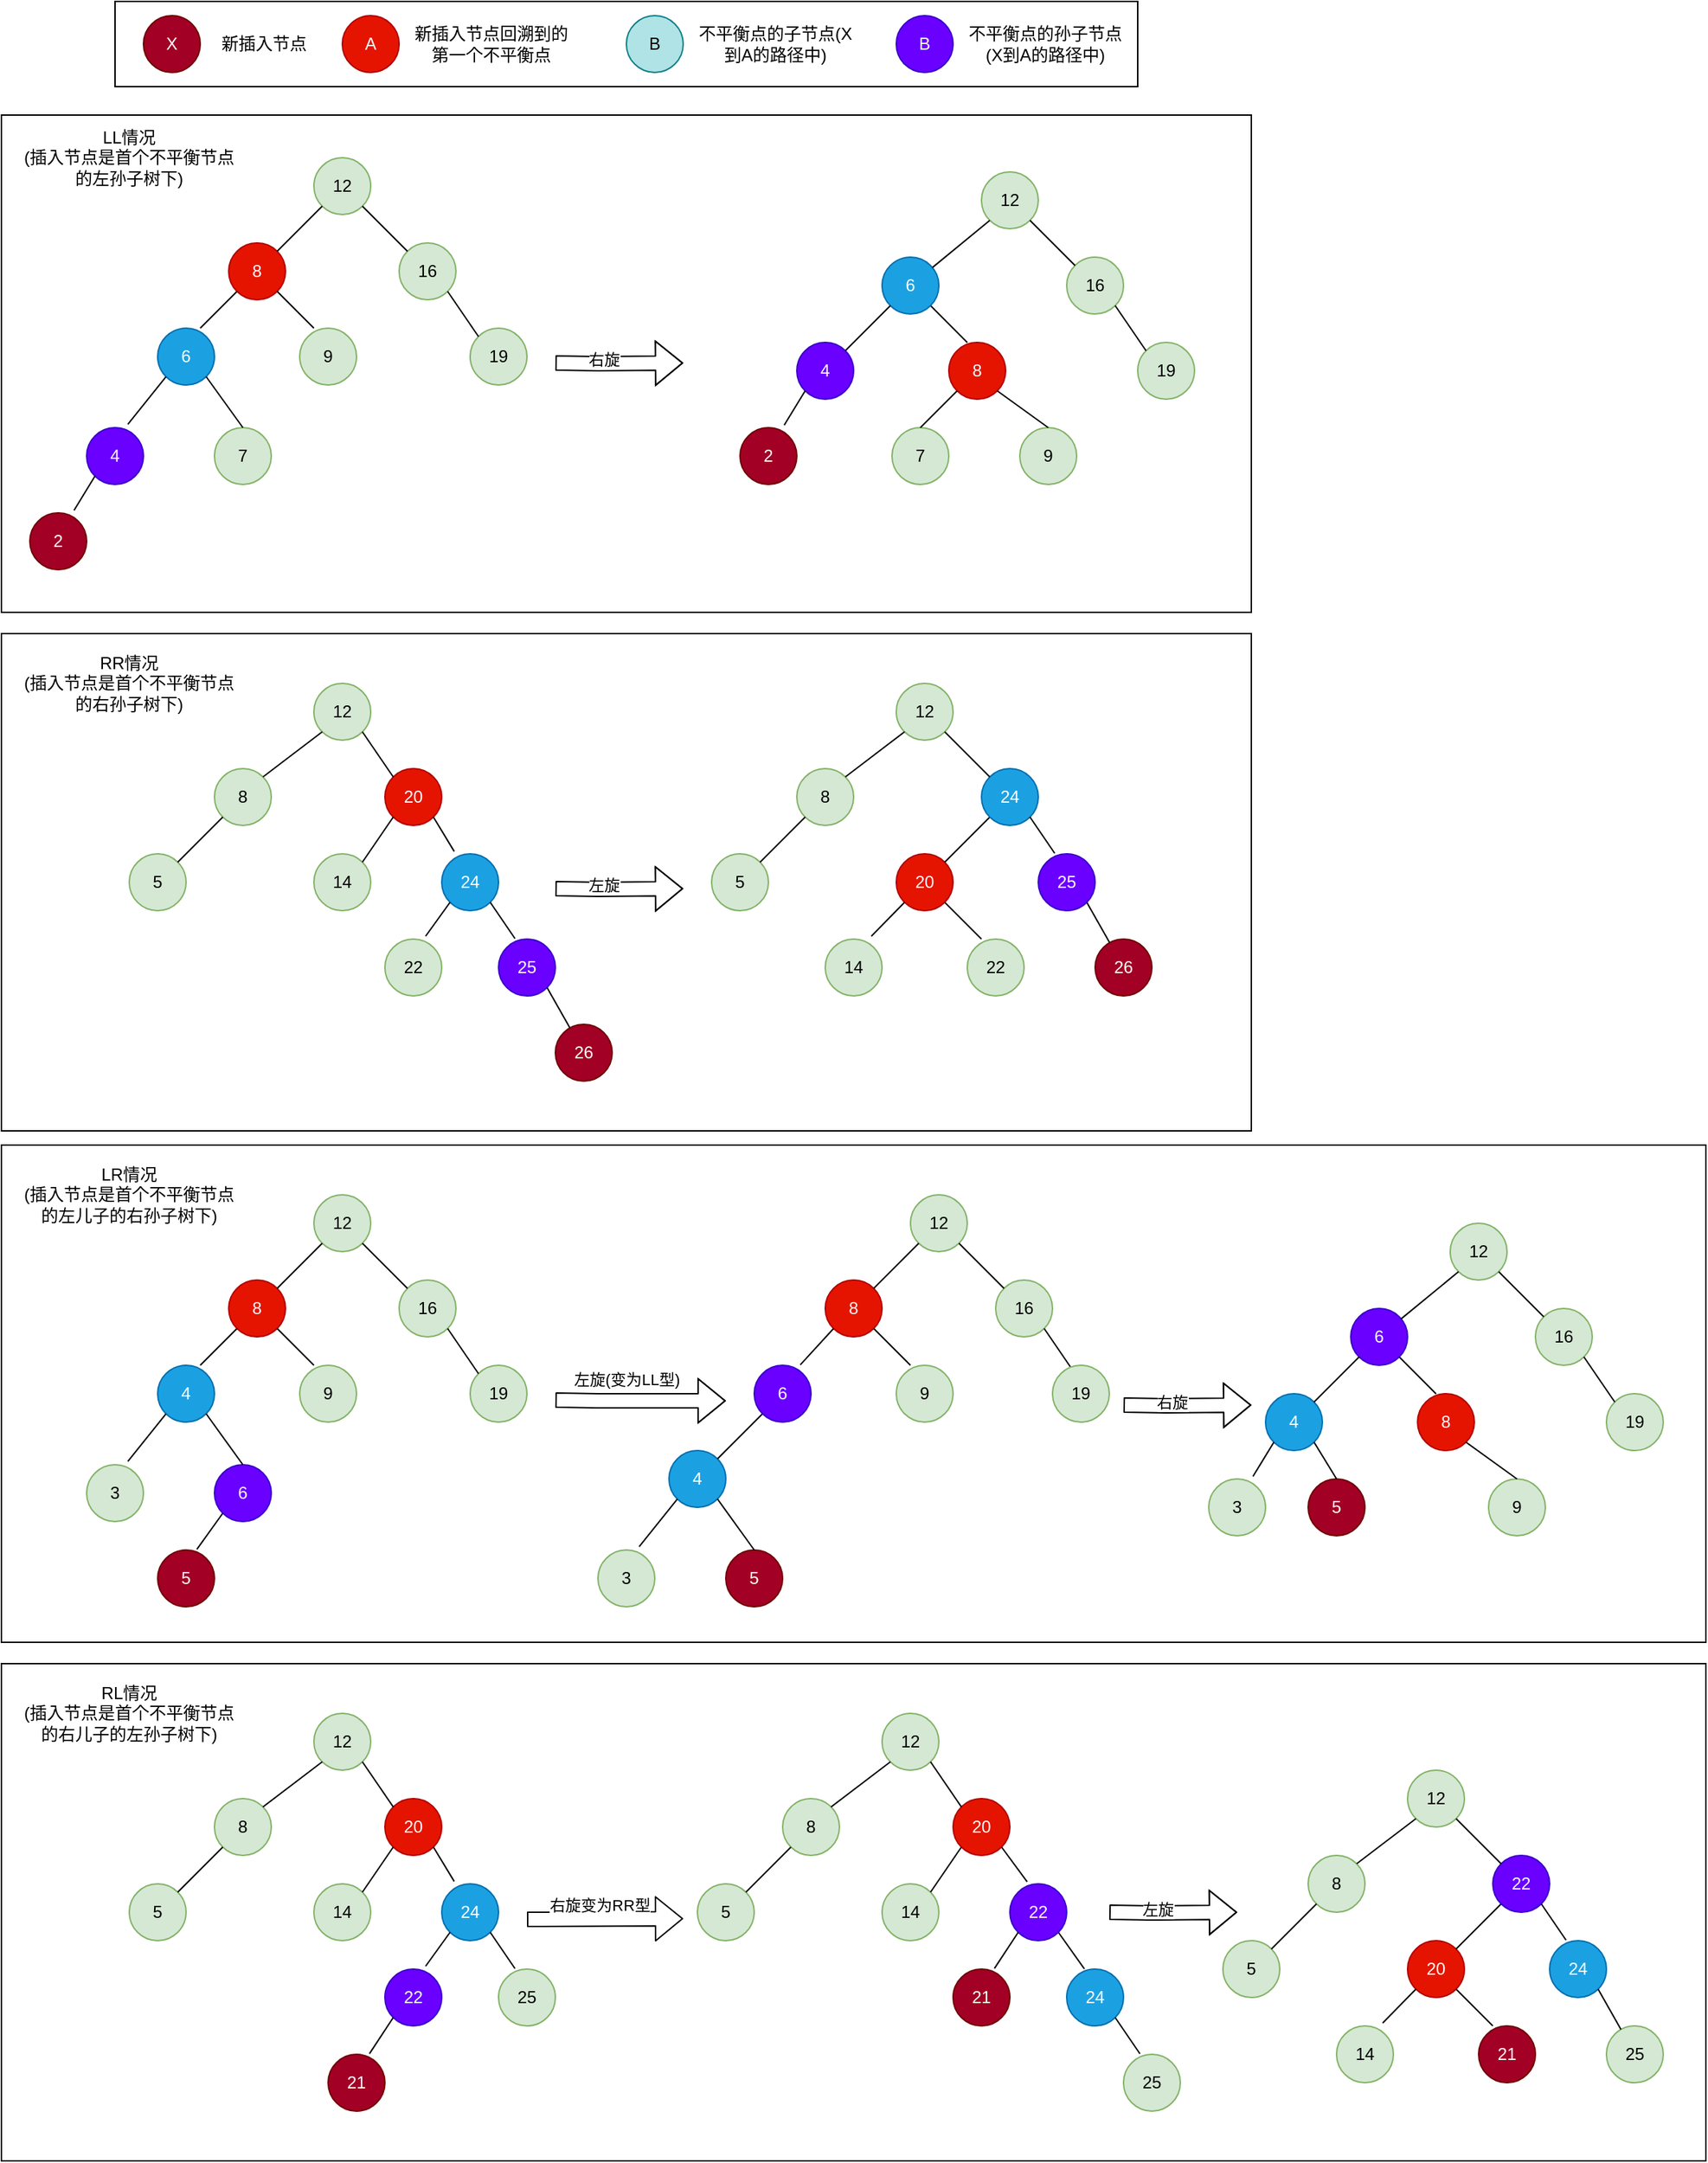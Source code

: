 <mxfile version="13.7.9" type="device"><diagram id="LQ8H1Qvm_xZjCrcmj8QH" name="AVL树平衡分类"><mxGraphModel dx="1052" dy="624" grid="1" gridSize="10" guides="1" tooltips="1" connect="1" arrows="1" fold="1" page="1" pageScale="1" pageWidth="827" pageHeight="1169" math="0" shadow="0"><root><mxCell id="0"/><mxCell id="1" parent="0"/><mxCell id="Y7oJxidLG5wKFCX9esO9-32" value="" style="group" vertex="1" connectable="0" parent="1"><mxGeometry x="260" y="60" width="720" height="60" as="geometry"/></mxCell><mxCell id="Y7oJxidLG5wKFCX9esO9-31" value="" style="rounded=0;whiteSpace=wrap;html=1;" vertex="1" parent="Y7oJxidLG5wKFCX9esO9-32"><mxGeometry width="720" height="60" as="geometry"/></mxCell><mxCell id="Y7oJxidLG5wKFCX9esO9-23" value="X" style="ellipse;whiteSpace=wrap;html=1;aspect=fixed;fillColor=#a20025;strokeColor=#6F0000;fontColor=#ffffff;" vertex="1" parent="Y7oJxidLG5wKFCX9esO9-32"><mxGeometry x="20" y="10" width="40" height="40" as="geometry"/></mxCell><mxCell id="Y7oJxidLG5wKFCX9esO9-24" value="新插入节点" style="text;html=1;strokeColor=none;fillColor=none;align=center;verticalAlign=middle;whiteSpace=wrap;rounded=0;" vertex="1" parent="Y7oJxidLG5wKFCX9esO9-32"><mxGeometry x="70" y="20" width="70" height="20" as="geometry"/></mxCell><mxCell id="Y7oJxidLG5wKFCX9esO9-25" value="A" style="ellipse;whiteSpace=wrap;html=1;aspect=fixed;fillColor=#e51400;strokeColor=#B20000;fontColor=#ffffff;" vertex="1" parent="Y7oJxidLG5wKFCX9esO9-32"><mxGeometry x="160" y="10" width="40" height="40" as="geometry"/></mxCell><mxCell id="Y7oJxidLG5wKFCX9esO9-26" value="新插入节点回溯到的第一个不平衡点" style="text;html=1;strokeColor=none;fillColor=none;align=center;verticalAlign=middle;whiteSpace=wrap;rounded=0;" vertex="1" parent="Y7oJxidLG5wKFCX9esO9-32"><mxGeometry x="210" y="20" width="110" height="20" as="geometry"/></mxCell><mxCell id="Y7oJxidLG5wKFCX9esO9-27" value="B" style="ellipse;whiteSpace=wrap;html=1;aspect=fixed;fillColor=#b0e3e6;strokeColor=#0e8088;" vertex="1" parent="Y7oJxidLG5wKFCX9esO9-32"><mxGeometry x="360" y="10" width="40" height="40" as="geometry"/></mxCell><mxCell id="Y7oJxidLG5wKFCX9esO9-28" value="不平衡点的子节点(X到A的路径中)" style="text;html=1;strokeColor=none;fillColor=none;align=center;verticalAlign=middle;whiteSpace=wrap;rounded=0;" vertex="1" parent="Y7oJxidLG5wKFCX9esO9-32"><mxGeometry x="410" y="20" width="110" height="20" as="geometry"/></mxCell><mxCell id="Y7oJxidLG5wKFCX9esO9-29" value="B" style="ellipse;whiteSpace=wrap;html=1;aspect=fixed;fillColor=#6a00ff;strokeColor=#3700CC;fontColor=#ffffff;" vertex="1" parent="Y7oJxidLG5wKFCX9esO9-32"><mxGeometry x="550" y="10" width="40" height="40" as="geometry"/></mxCell><mxCell id="Y7oJxidLG5wKFCX9esO9-30" value="不平衡点的孙子节点(X到A的路径中)" style="text;html=1;strokeColor=none;fillColor=none;align=center;verticalAlign=middle;whiteSpace=wrap;rounded=0;" vertex="1" parent="Y7oJxidLG5wKFCX9esO9-32"><mxGeometry x="600" y="20" width="110" height="20" as="geometry"/></mxCell><mxCell id="Y7oJxidLG5wKFCX9esO9-62" value="" style="group" vertex="1" connectable="0" parent="1"><mxGeometry x="180" y="140" width="880" height="350" as="geometry"/></mxCell><mxCell id="Y7oJxidLG5wKFCX9esO9-61" value="" style="group" vertex="1" connectable="0" parent="Y7oJxidLG5wKFCX9esO9-62"><mxGeometry width="880" height="350" as="geometry"/></mxCell><mxCell id="Y7oJxidLG5wKFCX9esO9-59" value="" style="rounded=0;whiteSpace=wrap;html=1;" vertex="1" parent="Y7oJxidLG5wKFCX9esO9-61"><mxGeometry width="880" height="350" as="geometry"/></mxCell><mxCell id="Y7oJxidLG5wKFCX9esO9-33" value="" style="group" vertex="1" connectable="0" parent="Y7oJxidLG5wKFCX9esO9-61"><mxGeometry x="20" y="30" width="350" height="290" as="geometry"/></mxCell><mxCell id="Y7oJxidLG5wKFCX9esO9-1" value="12" style="ellipse;whiteSpace=wrap;html=1;aspect=fixed;fillColor=#d5e8d4;strokeColor=#82b366;" vertex="1" parent="Y7oJxidLG5wKFCX9esO9-33"><mxGeometry x="200" width="40" height="40" as="geometry"/></mxCell><mxCell id="Y7oJxidLG5wKFCX9esO9-2" value="8" style="ellipse;whiteSpace=wrap;html=1;aspect=fixed;fillColor=#e51400;strokeColor=#B20000;fontColor=#ffffff;" vertex="1" parent="Y7oJxidLG5wKFCX9esO9-33"><mxGeometry x="140" y="60" width="40" height="40" as="geometry"/></mxCell><mxCell id="Y7oJxidLG5wKFCX9esO9-13" style="edgeStyle=none;rounded=0;orthogonalLoop=1;jettySize=auto;html=1;exitX=0;exitY=1;exitDx=0;exitDy=0;entryX=1;entryY=0;entryDx=0;entryDy=0;endArrow=none;endFill=0;" edge="1" parent="Y7oJxidLG5wKFCX9esO9-33" source="Y7oJxidLG5wKFCX9esO9-1" target="Y7oJxidLG5wKFCX9esO9-2"><mxGeometry relative="1" as="geometry"/></mxCell><mxCell id="Y7oJxidLG5wKFCX9esO9-3" value="16" style="ellipse;whiteSpace=wrap;html=1;aspect=fixed;fillColor=#d5e8d4;strokeColor=#82b366;" vertex="1" parent="Y7oJxidLG5wKFCX9esO9-33"><mxGeometry x="260" y="60" width="40" height="40" as="geometry"/></mxCell><mxCell id="Y7oJxidLG5wKFCX9esO9-21" style="edgeStyle=none;rounded=0;orthogonalLoop=1;jettySize=auto;html=1;exitX=1;exitY=1;exitDx=0;exitDy=0;endArrow=none;endFill=0;" edge="1" parent="Y7oJxidLG5wKFCX9esO9-33" source="Y7oJxidLG5wKFCX9esO9-1" target="Y7oJxidLG5wKFCX9esO9-3"><mxGeometry relative="1" as="geometry"/></mxCell><mxCell id="Y7oJxidLG5wKFCX9esO9-4" value="6" style="ellipse;whiteSpace=wrap;html=1;aspect=fixed;fillColor=#1ba1e2;strokeColor=#006EAF;fontColor=#ffffff;" vertex="1" parent="Y7oJxidLG5wKFCX9esO9-33"><mxGeometry x="90" y="120" width="40" height="40" as="geometry"/></mxCell><mxCell id="Y7oJxidLG5wKFCX9esO9-15" style="edgeStyle=none;rounded=0;orthogonalLoop=1;jettySize=auto;html=1;exitX=0;exitY=1;exitDx=0;exitDy=0;entryX=0.75;entryY=0;entryDx=0;entryDy=0;entryPerimeter=0;endArrow=none;endFill=0;" edge="1" parent="Y7oJxidLG5wKFCX9esO9-33" source="Y7oJxidLG5wKFCX9esO9-2" target="Y7oJxidLG5wKFCX9esO9-4"><mxGeometry relative="1" as="geometry"/></mxCell><mxCell id="Y7oJxidLG5wKFCX9esO9-5" value="9" style="ellipse;whiteSpace=wrap;html=1;aspect=fixed;fillColor=#d5e8d4;strokeColor=#82b366;" vertex="1" parent="Y7oJxidLG5wKFCX9esO9-33"><mxGeometry x="190" y="120" width="40" height="40" as="geometry"/></mxCell><mxCell id="Y7oJxidLG5wKFCX9esO9-17" style="edgeStyle=none;rounded=0;orthogonalLoop=1;jettySize=auto;html=1;exitX=1;exitY=1;exitDx=0;exitDy=0;entryX=0.25;entryY=0;entryDx=0;entryDy=0;entryPerimeter=0;endArrow=none;endFill=0;" edge="1" parent="Y7oJxidLG5wKFCX9esO9-33" source="Y7oJxidLG5wKFCX9esO9-2" target="Y7oJxidLG5wKFCX9esO9-5"><mxGeometry relative="1" as="geometry"/></mxCell><mxCell id="Y7oJxidLG5wKFCX9esO9-6" value="4" style="ellipse;whiteSpace=wrap;html=1;aspect=fixed;fillColor=#6a00ff;strokeColor=#3700CC;fontColor=#ffffff;" vertex="1" parent="Y7oJxidLG5wKFCX9esO9-33"><mxGeometry x="40" y="190" width="40" height="40" as="geometry"/></mxCell><mxCell id="Y7oJxidLG5wKFCX9esO9-18" style="edgeStyle=none;rounded=0;orthogonalLoop=1;jettySize=auto;html=1;exitX=0;exitY=1;exitDx=0;exitDy=0;entryX=0.725;entryY=-0.057;entryDx=0;entryDy=0;entryPerimeter=0;endArrow=none;endFill=0;" edge="1" parent="Y7oJxidLG5wKFCX9esO9-33" source="Y7oJxidLG5wKFCX9esO9-4" target="Y7oJxidLG5wKFCX9esO9-6"><mxGeometry relative="1" as="geometry"/></mxCell><mxCell id="Y7oJxidLG5wKFCX9esO9-7" value="7" style="ellipse;whiteSpace=wrap;html=1;aspect=fixed;fillColor=#d5e8d4;strokeColor=#82b366;" vertex="1" parent="Y7oJxidLG5wKFCX9esO9-33"><mxGeometry x="130" y="190" width="40" height="40" as="geometry"/></mxCell><mxCell id="Y7oJxidLG5wKFCX9esO9-19" style="edgeStyle=none;rounded=0;orthogonalLoop=1;jettySize=auto;html=1;exitX=1;exitY=1;exitDx=0;exitDy=0;entryX=0.5;entryY=0;entryDx=0;entryDy=0;endArrow=none;endFill=0;" edge="1" parent="Y7oJxidLG5wKFCX9esO9-33" source="Y7oJxidLG5wKFCX9esO9-4" target="Y7oJxidLG5wKFCX9esO9-7"><mxGeometry relative="1" as="geometry"/></mxCell><mxCell id="Y7oJxidLG5wKFCX9esO9-8" value="2" style="ellipse;whiteSpace=wrap;html=1;aspect=fixed;fillColor=#a20025;strokeColor=#6F0000;fontColor=#ffffff;" vertex="1" parent="Y7oJxidLG5wKFCX9esO9-33"><mxGeometry y="250" width="40" height="40" as="geometry"/></mxCell><mxCell id="Y7oJxidLG5wKFCX9esO9-20" style="edgeStyle=none;rounded=0;orthogonalLoop=1;jettySize=auto;html=1;exitX=0;exitY=1;exitDx=0;exitDy=0;entryX=0.778;entryY=-0.044;entryDx=0;entryDy=0;entryPerimeter=0;endArrow=none;endFill=0;" edge="1" parent="Y7oJxidLG5wKFCX9esO9-33" source="Y7oJxidLG5wKFCX9esO9-6" target="Y7oJxidLG5wKFCX9esO9-8"><mxGeometry relative="1" as="geometry"/></mxCell><mxCell id="Y7oJxidLG5wKFCX9esO9-9" value="19" style="ellipse;whiteSpace=wrap;html=1;aspect=fixed;fillColor=#d5e8d4;strokeColor=#82b366;" vertex="1" parent="Y7oJxidLG5wKFCX9esO9-33"><mxGeometry x="310" y="120" width="40" height="40" as="geometry"/></mxCell><mxCell id="Y7oJxidLG5wKFCX9esO9-22" style="edgeStyle=none;rounded=0;orthogonalLoop=1;jettySize=auto;html=1;exitX=1;exitY=1;exitDx=0;exitDy=0;entryX=0;entryY=0;entryDx=0;entryDy=0;endArrow=none;endFill=0;" edge="1" parent="Y7oJxidLG5wKFCX9esO9-33" source="Y7oJxidLG5wKFCX9esO9-3" target="Y7oJxidLG5wKFCX9esO9-9"><mxGeometry relative="1" as="geometry"/></mxCell><mxCell id="Y7oJxidLG5wKFCX9esO9-34" value="" style="shape=flexArrow;endArrow=classic;html=1;" edge="1" parent="Y7oJxidLG5wKFCX9esO9-61"><mxGeometry width="50" height="50" relative="1" as="geometry"><mxPoint x="390" y="174.5" as="sourcePoint"/><mxPoint x="480" y="174.5" as="targetPoint"/><Array as="points"><mxPoint x="420" y="175"/></Array></mxGeometry></mxCell><mxCell id="Y7oJxidLG5wKFCX9esO9-35" value="右旋" style="edgeLabel;html=1;align=center;verticalAlign=middle;resizable=0;points=[];" vertex="1" connectable="0" parent="Y7oJxidLG5wKFCX9esO9-34"><mxGeometry x="-0.249" y="3" relative="1" as="geometry"><mxPoint as="offset"/></mxGeometry></mxCell><mxCell id="Y7oJxidLG5wKFCX9esO9-37" value="12" style="ellipse;whiteSpace=wrap;html=1;aspect=fixed;fillColor=#d5e8d4;strokeColor=#82b366;" vertex="1" parent="Y7oJxidLG5wKFCX9esO9-61"><mxGeometry x="690" y="40" width="40" height="40" as="geometry"/></mxCell><mxCell id="Y7oJxidLG5wKFCX9esO9-38" value="8" style="ellipse;whiteSpace=wrap;html=1;aspect=fixed;fillColor=#e51400;strokeColor=#B20000;fontColor=#ffffff;" vertex="1" parent="Y7oJxidLG5wKFCX9esO9-61"><mxGeometry x="667" y="160" width="40" height="40" as="geometry"/></mxCell><mxCell id="Y7oJxidLG5wKFCX9esO9-40" value="16" style="ellipse;whiteSpace=wrap;html=1;aspect=fixed;fillColor=#d5e8d4;strokeColor=#82b366;" vertex="1" parent="Y7oJxidLG5wKFCX9esO9-61"><mxGeometry x="750" y="100" width="40" height="40" as="geometry"/></mxCell><mxCell id="Y7oJxidLG5wKFCX9esO9-41" style="edgeStyle=none;rounded=0;orthogonalLoop=1;jettySize=auto;html=1;exitX=1;exitY=1;exitDx=0;exitDy=0;endArrow=none;endFill=0;" edge="1" parent="Y7oJxidLG5wKFCX9esO9-61" source="Y7oJxidLG5wKFCX9esO9-37" target="Y7oJxidLG5wKFCX9esO9-40"><mxGeometry x="490" y="40" as="geometry"/></mxCell><mxCell id="Y7oJxidLG5wKFCX9esO9-56" style="edgeStyle=none;rounded=0;orthogonalLoop=1;jettySize=auto;html=1;exitX=1;exitY=1;exitDx=0;exitDy=0;entryX=0.326;entryY=0.003;entryDx=0;entryDy=0;entryPerimeter=0;endArrow=none;endFill=0;" edge="1" parent="Y7oJxidLG5wKFCX9esO9-61" source="Y7oJxidLG5wKFCX9esO9-42" target="Y7oJxidLG5wKFCX9esO9-38"><mxGeometry relative="1" as="geometry"/></mxCell><mxCell id="Y7oJxidLG5wKFCX9esO9-42" value="6" style="ellipse;whiteSpace=wrap;html=1;aspect=fixed;fillColor=#1ba1e2;strokeColor=#006EAF;fontColor=#ffffff;" vertex="1" parent="Y7oJxidLG5wKFCX9esO9-61"><mxGeometry x="620" y="100" width="40" height="40" as="geometry"/></mxCell><mxCell id="Y7oJxidLG5wKFCX9esO9-54" style="edgeStyle=none;rounded=0;orthogonalLoop=1;jettySize=auto;html=1;exitX=0;exitY=1;exitDx=0;exitDy=0;endArrow=none;endFill=0;" edge="1" parent="Y7oJxidLG5wKFCX9esO9-61" source="Y7oJxidLG5wKFCX9esO9-37" target="Y7oJxidLG5wKFCX9esO9-42"><mxGeometry relative="1" as="geometry"/></mxCell><mxCell id="Y7oJxidLG5wKFCX9esO9-44" value="9" style="ellipse;whiteSpace=wrap;html=1;aspect=fixed;fillColor=#d5e8d4;strokeColor=#82b366;" vertex="1" parent="Y7oJxidLG5wKFCX9esO9-61"><mxGeometry x="717" y="220" width="40" height="40" as="geometry"/></mxCell><mxCell id="Y7oJxidLG5wKFCX9esO9-58" style="edgeStyle=none;rounded=0;orthogonalLoop=1;jettySize=auto;html=1;exitX=1;exitY=1;exitDx=0;exitDy=0;entryX=0.5;entryY=0;entryDx=0;entryDy=0;endArrow=none;endFill=0;" edge="1" parent="Y7oJxidLG5wKFCX9esO9-61" source="Y7oJxidLG5wKFCX9esO9-38" target="Y7oJxidLG5wKFCX9esO9-44"><mxGeometry relative="1" as="geometry"/></mxCell><mxCell id="Y7oJxidLG5wKFCX9esO9-46" value="4" style="ellipse;whiteSpace=wrap;html=1;aspect=fixed;fillColor=#6a00ff;strokeColor=#3700CC;fontColor=#ffffff;" vertex="1" parent="Y7oJxidLG5wKFCX9esO9-61"><mxGeometry x="560" y="160" width="40" height="40" as="geometry"/></mxCell><mxCell id="Y7oJxidLG5wKFCX9esO9-55" style="edgeStyle=none;rounded=0;orthogonalLoop=1;jettySize=auto;html=1;exitX=0;exitY=1;exitDx=0;exitDy=0;entryX=1;entryY=0;entryDx=0;entryDy=0;endArrow=none;endFill=0;" edge="1" parent="Y7oJxidLG5wKFCX9esO9-61" source="Y7oJxidLG5wKFCX9esO9-42" target="Y7oJxidLG5wKFCX9esO9-46"><mxGeometry relative="1" as="geometry"/></mxCell><mxCell id="Y7oJxidLG5wKFCX9esO9-48" value="7" style="ellipse;whiteSpace=wrap;html=1;aspect=fixed;fillColor=#d5e8d4;strokeColor=#82b366;" vertex="1" parent="Y7oJxidLG5wKFCX9esO9-61"><mxGeometry x="627" y="220" width="40" height="40" as="geometry"/></mxCell><mxCell id="Y7oJxidLG5wKFCX9esO9-50" value="2" style="ellipse;whiteSpace=wrap;html=1;aspect=fixed;fillColor=#a20025;strokeColor=#6F0000;fontColor=#ffffff;" vertex="1" parent="Y7oJxidLG5wKFCX9esO9-61"><mxGeometry x="520" y="220" width="40" height="40" as="geometry"/></mxCell><mxCell id="Y7oJxidLG5wKFCX9esO9-51" style="edgeStyle=none;rounded=0;orthogonalLoop=1;jettySize=auto;html=1;exitX=0;exitY=1;exitDx=0;exitDy=0;entryX=0.778;entryY=-0.044;entryDx=0;entryDy=0;entryPerimeter=0;endArrow=none;endFill=0;" edge="1" parent="Y7oJxidLG5wKFCX9esO9-61" source="Y7oJxidLG5wKFCX9esO9-46" target="Y7oJxidLG5wKFCX9esO9-50"><mxGeometry x="520" y="-30" as="geometry"/></mxCell><mxCell id="Y7oJxidLG5wKFCX9esO9-52" value="19" style="ellipse;whiteSpace=wrap;html=1;aspect=fixed;fillColor=#d5e8d4;strokeColor=#82b366;" vertex="1" parent="Y7oJxidLG5wKFCX9esO9-61"><mxGeometry x="800" y="160" width="40" height="40" as="geometry"/></mxCell><mxCell id="Y7oJxidLG5wKFCX9esO9-53" style="edgeStyle=none;rounded=0;orthogonalLoop=1;jettySize=auto;html=1;exitX=1;exitY=1;exitDx=0;exitDy=0;entryX=0;entryY=0;entryDx=0;entryDy=0;endArrow=none;endFill=0;" edge="1" parent="Y7oJxidLG5wKFCX9esO9-61" source="Y7oJxidLG5wKFCX9esO9-40" target="Y7oJxidLG5wKFCX9esO9-52"><mxGeometry x="490" y="40" as="geometry"/></mxCell><mxCell id="Y7oJxidLG5wKFCX9esO9-60" value="LL情况&lt;br&gt;(插入节点是首个不平衡节点的左孙子树下)" style="text;html=1;strokeColor=none;fillColor=none;align=center;verticalAlign=middle;whiteSpace=wrap;rounded=0;" vertex="1" parent="Y7oJxidLG5wKFCX9esO9-61"><mxGeometry x="10" y="20" width="160" height="20" as="geometry"/></mxCell><mxCell id="Y7oJxidLG5wKFCX9esO9-57" style="edgeStyle=none;rounded=0;orthogonalLoop=1;jettySize=auto;html=1;exitX=0;exitY=1;exitDx=0;exitDy=0;entryX=0.5;entryY=0;entryDx=0;entryDy=0;endArrow=none;endFill=0;" edge="1" parent="Y7oJxidLG5wKFCX9esO9-61" source="Y7oJxidLG5wKFCX9esO9-38" target="Y7oJxidLG5wKFCX9esO9-48"><mxGeometry relative="1" as="geometry"/></mxCell><mxCell id="Y7oJxidLG5wKFCX9esO9-65" value="" style="rounded=0;whiteSpace=wrap;html=1;" vertex="1" parent="1"><mxGeometry x="180" y="505" width="880" height="350" as="geometry"/></mxCell><mxCell id="Y7oJxidLG5wKFCX9esO9-84" value="" style="shape=flexArrow;endArrow=classic;html=1;" edge="1" parent="1"><mxGeometry x="180" y="510" width="50" height="50" as="geometry"><mxPoint x="570" y="684.5" as="sourcePoint"/><mxPoint x="660" y="684.5" as="targetPoint"/><Array as="points"><mxPoint x="600" y="685"/></Array></mxGeometry></mxCell><mxCell id="Y7oJxidLG5wKFCX9esO9-85" value="左旋" style="edgeLabel;html=1;align=center;verticalAlign=middle;resizable=0;points=[];" vertex="1" connectable="0" parent="Y7oJxidLG5wKFCX9esO9-84"><mxGeometry x="-0.249" y="3" relative="1" as="geometry"><mxPoint as="offset"/></mxGeometry></mxCell><mxCell id="Y7oJxidLG5wKFCX9esO9-102" value="RR情况&lt;br&gt;(插入节点是首个不平衡节点的右孙子树下)" style="text;html=1;strokeColor=none;fillColor=none;align=center;verticalAlign=middle;whiteSpace=wrap;rounded=0;" vertex="1" parent="1"><mxGeometry x="190" y="530" width="160" height="20" as="geometry"/></mxCell><mxCell id="Y7oJxidLG5wKFCX9esO9-67" value="12" style="ellipse;whiteSpace=wrap;html=1;aspect=fixed;fillColor=#d5e8d4;strokeColor=#82b366;" vertex="1" parent="1"><mxGeometry x="400" y="540" width="40" height="40" as="geometry"/></mxCell><mxCell id="Y7oJxidLG5wKFCX9esO9-68" value="20" style="ellipse;whiteSpace=wrap;html=1;aspect=fixed;fillColor=#e51400;strokeColor=#B20000;fontColor=#ffffff;" vertex="1" parent="1"><mxGeometry x="450" y="600" width="40" height="40" as="geometry"/></mxCell><mxCell id="Y7oJxidLG5wKFCX9esO9-106" style="edgeStyle=none;rounded=0;orthogonalLoop=1;jettySize=auto;html=1;exitX=1;exitY=1;exitDx=0;exitDy=0;entryX=0;entryY=0;entryDx=0;entryDy=0;endArrow=none;endFill=0;" edge="1" parent="1" source="Y7oJxidLG5wKFCX9esO9-67" target="Y7oJxidLG5wKFCX9esO9-68"><mxGeometry x="180" y="505" as="geometry"/></mxCell><mxCell id="Y7oJxidLG5wKFCX9esO9-70" value="8" style="ellipse;whiteSpace=wrap;html=1;aspect=fixed;fillColor=#d5e8d4;strokeColor=#82b366;" vertex="1" parent="1"><mxGeometry x="330" y="600" width="40" height="40" as="geometry"/></mxCell><mxCell id="Y7oJxidLG5wKFCX9esO9-104" style="edgeStyle=none;rounded=0;orthogonalLoop=1;jettySize=auto;html=1;exitX=0;exitY=1;exitDx=0;exitDy=0;entryX=1;entryY=0;entryDx=0;entryDy=0;endArrow=none;endFill=0;" edge="1" parent="1" source="Y7oJxidLG5wKFCX9esO9-67" target="Y7oJxidLG5wKFCX9esO9-70"><mxGeometry x="180" y="505" as="geometry"/></mxCell><mxCell id="Y7oJxidLG5wKFCX9esO9-72" value="24" style="ellipse;whiteSpace=wrap;html=1;aspect=fixed;fillColor=#1ba1e2;strokeColor=#006EAF;fontColor=#ffffff;" vertex="1" parent="1"><mxGeometry x="490" y="660" width="40" height="40" as="geometry"/></mxCell><mxCell id="Y7oJxidLG5wKFCX9esO9-107" style="edgeStyle=none;rounded=0;orthogonalLoop=1;jettySize=auto;html=1;exitX=1;exitY=1;exitDx=0;exitDy=0;entryX=0.22;entryY=-0.042;entryDx=0;entryDy=0;entryPerimeter=0;endArrow=none;endFill=0;" edge="1" parent="1" source="Y7oJxidLG5wKFCX9esO9-68" target="Y7oJxidLG5wKFCX9esO9-72"><mxGeometry x="180" y="505" as="geometry"/></mxCell><mxCell id="Y7oJxidLG5wKFCX9esO9-74" value="14" style="ellipse;whiteSpace=wrap;html=1;aspect=fixed;fillColor=#d5e8d4;strokeColor=#82b366;" vertex="1" parent="1"><mxGeometry x="400" y="660" width="40" height="40" as="geometry"/></mxCell><mxCell id="Y7oJxidLG5wKFCX9esO9-110" style="edgeStyle=none;rounded=0;orthogonalLoop=1;jettySize=auto;html=1;exitX=0;exitY=1;exitDx=0;exitDy=0;entryX=1;entryY=0;entryDx=0;entryDy=0;endArrow=none;endFill=0;" edge="1" parent="1" source="Y7oJxidLG5wKFCX9esO9-68" target="Y7oJxidLG5wKFCX9esO9-74"><mxGeometry x="180" y="505" as="geometry"/></mxCell><mxCell id="Y7oJxidLG5wKFCX9esO9-76" value="25" style="ellipse;whiteSpace=wrap;html=1;aspect=fixed;fillColor=#6a00ff;strokeColor=#3700CC;fontColor=#ffffff;" vertex="1" parent="1"><mxGeometry x="530" y="720" width="40" height="40" as="geometry"/></mxCell><mxCell id="Y7oJxidLG5wKFCX9esO9-112" style="edgeStyle=none;rounded=0;orthogonalLoop=1;jettySize=auto;html=1;exitX=1;exitY=1;exitDx=0;exitDy=0;entryX=0.289;entryY=-0.009;entryDx=0;entryDy=0;entryPerimeter=0;endArrow=none;endFill=0;" edge="1" parent="1" source="Y7oJxidLG5wKFCX9esO9-72" target="Y7oJxidLG5wKFCX9esO9-76"><mxGeometry x="180" y="505" as="geometry"/></mxCell><mxCell id="Y7oJxidLG5wKFCX9esO9-78" value="22" style="ellipse;whiteSpace=wrap;html=1;aspect=fixed;fillColor=#d5e8d4;strokeColor=#82b366;" vertex="1" parent="1"><mxGeometry x="450" y="720" width="40" height="40" as="geometry"/></mxCell><mxCell id="Y7oJxidLG5wKFCX9esO9-113" style="edgeStyle=none;rounded=0;orthogonalLoop=1;jettySize=auto;html=1;exitX=0;exitY=1;exitDx=0;exitDy=0;entryX=0.716;entryY=-0.05;entryDx=0;entryDy=0;entryPerimeter=0;endArrow=none;endFill=0;" edge="1" parent="1" source="Y7oJxidLG5wKFCX9esO9-72" target="Y7oJxidLG5wKFCX9esO9-78"><mxGeometry x="180" y="505" as="geometry"/></mxCell><mxCell id="Y7oJxidLG5wKFCX9esO9-80" value="26" style="ellipse;whiteSpace=wrap;html=1;aspect=fixed;fillColor=#a20025;strokeColor=#6F0000;fontColor=#ffffff;" vertex="1" parent="1"><mxGeometry x="570" y="780" width="40" height="40" as="geometry"/></mxCell><mxCell id="Y7oJxidLG5wKFCX9esO9-109" style="edgeStyle=none;rounded=0;orthogonalLoop=1;jettySize=auto;html=1;exitX=1;exitY=1;exitDx=0;exitDy=0;endArrow=none;endFill=0;" edge="1" parent="1" source="Y7oJxidLG5wKFCX9esO9-76" target="Y7oJxidLG5wKFCX9esO9-80"><mxGeometry x="180" y="505" as="geometry"/></mxCell><mxCell id="Y7oJxidLG5wKFCX9esO9-82" value="5" style="ellipse;whiteSpace=wrap;html=1;aspect=fixed;fillColor=#d5e8d4;strokeColor=#82b366;" vertex="1" parent="1"><mxGeometry x="270" y="660" width="40" height="40" as="geometry"/></mxCell><mxCell id="Y7oJxidLG5wKFCX9esO9-105" style="edgeStyle=none;rounded=0;orthogonalLoop=1;jettySize=auto;html=1;exitX=0;exitY=1;exitDx=0;exitDy=0;endArrow=none;endFill=0;" edge="1" parent="1" source="Y7oJxidLG5wKFCX9esO9-70" target="Y7oJxidLG5wKFCX9esO9-82"><mxGeometry x="180" y="505" as="geometry"/></mxCell><mxCell id="Y7oJxidLG5wKFCX9esO9-117" value="12" style="ellipse;whiteSpace=wrap;html=1;aspect=fixed;fillColor=#d5e8d4;strokeColor=#82b366;" vertex="1" parent="1"><mxGeometry x="810" y="540" width="40" height="40" as="geometry"/></mxCell><mxCell id="Y7oJxidLG5wKFCX9esO9-120" value="20" style="ellipse;whiteSpace=wrap;html=1;aspect=fixed;fillColor=#e51400;strokeColor=#B20000;fontColor=#ffffff;" vertex="1" parent="1"><mxGeometry x="810" y="660" width="40" height="40" as="geometry"/></mxCell><mxCell id="Y7oJxidLG5wKFCX9esO9-122" value="8" style="ellipse;whiteSpace=wrap;html=1;aspect=fixed;fillColor=#d5e8d4;strokeColor=#82b366;" vertex="1" parent="1"><mxGeometry x="740" y="600" width="40" height="40" as="geometry"/></mxCell><mxCell id="Y7oJxidLG5wKFCX9esO9-115" style="edgeStyle=none;rounded=0;orthogonalLoop=1;jettySize=auto;html=1;exitX=0;exitY=1;exitDx=0;exitDy=0;entryX=1;entryY=0;entryDx=0;entryDy=0;endArrow=none;endFill=0;" edge="1" parent="1" source="Y7oJxidLG5wKFCX9esO9-117" target="Y7oJxidLG5wKFCX9esO9-122"><mxGeometry x="180" y="505" as="geometry"/></mxCell><mxCell id="Y7oJxidLG5wKFCX9esO9-134" style="edgeStyle=none;rounded=0;orthogonalLoop=1;jettySize=auto;html=1;exitX=0;exitY=1;exitDx=0;exitDy=0;entryX=1;entryY=0;entryDx=0;entryDy=0;endArrow=none;endFill=0;" edge="1" parent="1" source="Y7oJxidLG5wKFCX9esO9-125" target="Y7oJxidLG5wKFCX9esO9-120"><mxGeometry x="180" y="505" as="geometry"/></mxCell><mxCell id="Y7oJxidLG5wKFCX9esO9-125" value="24" style="ellipse;whiteSpace=wrap;html=1;aspect=fixed;fillColor=#1ba1e2;strokeColor=#006EAF;fontColor=#ffffff;" vertex="1" parent="1"><mxGeometry x="870" y="600" width="40" height="40" as="geometry"/></mxCell><mxCell id="Y7oJxidLG5wKFCX9esO9-133" style="edgeStyle=none;rounded=0;orthogonalLoop=1;jettySize=auto;html=1;exitX=1;exitY=1;exitDx=0;exitDy=0;entryX=0;entryY=0;entryDx=0;entryDy=0;endArrow=none;endFill=0;" edge="1" parent="1" source="Y7oJxidLG5wKFCX9esO9-117" target="Y7oJxidLG5wKFCX9esO9-125"><mxGeometry x="180" y="505" as="geometry"/></mxCell><mxCell id="Y7oJxidLG5wKFCX9esO9-126" value="14" style="ellipse;whiteSpace=wrap;html=1;aspect=fixed;fillColor=#d5e8d4;strokeColor=#82b366;" vertex="1" parent="1"><mxGeometry x="760" y="720" width="40" height="40" as="geometry"/></mxCell><mxCell id="Y7oJxidLG5wKFCX9esO9-135" style="edgeStyle=none;rounded=0;orthogonalLoop=1;jettySize=auto;html=1;exitX=0;exitY=1;exitDx=0;exitDy=0;entryX=0.811;entryY=-0.05;entryDx=0;entryDy=0;entryPerimeter=0;endArrow=none;endFill=0;" edge="1" parent="1" source="Y7oJxidLG5wKFCX9esO9-120" target="Y7oJxidLG5wKFCX9esO9-126"><mxGeometry x="180" y="505" as="geometry"/></mxCell><mxCell id="Y7oJxidLG5wKFCX9esO9-128" value="25" style="ellipse;whiteSpace=wrap;html=1;aspect=fixed;fillColor=#6a00ff;strokeColor=#3700CC;fontColor=#ffffff;" vertex="1" parent="1"><mxGeometry x="910" y="660" width="40" height="40" as="geometry"/></mxCell><mxCell id="Y7oJxidLG5wKFCX9esO9-123" style="edgeStyle=none;rounded=0;orthogonalLoop=1;jettySize=auto;html=1;exitX=1;exitY=1;exitDx=0;exitDy=0;entryX=0.289;entryY=-0.009;entryDx=0;entryDy=0;entryPerimeter=0;endArrow=none;endFill=0;" edge="1" parent="1" source="Y7oJxidLG5wKFCX9esO9-125" target="Y7oJxidLG5wKFCX9esO9-128"><mxGeometry x="180" y="505" as="geometry"/></mxCell><mxCell id="Y7oJxidLG5wKFCX9esO9-129" value="22" style="ellipse;whiteSpace=wrap;html=1;aspect=fixed;fillColor=#d5e8d4;strokeColor=#82b366;" vertex="1" parent="1"><mxGeometry x="860" y="720" width="40" height="40" as="geometry"/></mxCell><mxCell id="Y7oJxidLG5wKFCX9esO9-136" style="edgeStyle=none;rounded=0;orthogonalLoop=1;jettySize=auto;html=1;exitX=1;exitY=1;exitDx=0;exitDy=0;entryX=0.25;entryY=0;entryDx=0;entryDy=0;entryPerimeter=0;endArrow=none;endFill=0;" edge="1" parent="1" source="Y7oJxidLG5wKFCX9esO9-120" target="Y7oJxidLG5wKFCX9esO9-129"><mxGeometry x="180" y="505" as="geometry"/></mxCell><mxCell id="Y7oJxidLG5wKFCX9esO9-130" value="26" style="ellipse;whiteSpace=wrap;html=1;aspect=fixed;fillColor=#a20025;strokeColor=#6F0000;fontColor=#ffffff;" vertex="1" parent="1"><mxGeometry x="950" y="720" width="40" height="40" as="geometry"/></mxCell><mxCell id="Y7oJxidLG5wKFCX9esO9-127" style="edgeStyle=none;rounded=0;orthogonalLoop=1;jettySize=auto;html=1;exitX=1;exitY=1;exitDx=0;exitDy=0;endArrow=none;endFill=0;" edge="1" parent="1" source="Y7oJxidLG5wKFCX9esO9-128" target="Y7oJxidLG5wKFCX9esO9-130"><mxGeometry x="180" y="505" as="geometry"/></mxCell><mxCell id="Y7oJxidLG5wKFCX9esO9-131" value="5" style="ellipse;whiteSpace=wrap;html=1;aspect=fixed;fillColor=#d5e8d4;strokeColor=#82b366;" vertex="1" parent="1"><mxGeometry x="680" y="660" width="40" height="40" as="geometry"/></mxCell><mxCell id="Y7oJxidLG5wKFCX9esO9-121" style="edgeStyle=none;rounded=0;orthogonalLoop=1;jettySize=auto;html=1;exitX=0;exitY=1;exitDx=0;exitDy=0;endArrow=none;endFill=0;" edge="1" parent="1" source="Y7oJxidLG5wKFCX9esO9-122" target="Y7oJxidLG5wKFCX9esO9-131"><mxGeometry x="180" y="505" as="geometry"/></mxCell><mxCell id="Y7oJxidLG5wKFCX9esO9-205" value="" style="group" vertex="1" connectable="0" parent="1"><mxGeometry x="180" y="865" width="1200" height="350" as="geometry"/></mxCell><mxCell id="Y7oJxidLG5wKFCX9esO9-140" value="" style="rounded=0;whiteSpace=wrap;html=1;" vertex="1" parent="Y7oJxidLG5wKFCX9esO9-205"><mxGeometry width="1200" height="350" as="geometry"/></mxCell><mxCell id="Y7oJxidLG5wKFCX9esO9-159" value="" style="shape=flexArrow;endArrow=classic;html=1;" edge="1" parent="Y7oJxidLG5wKFCX9esO9-205"><mxGeometry y="5" width="50" height="50" as="geometry"><mxPoint x="390" y="179.5" as="sourcePoint"/><mxPoint x="510" y="180" as="targetPoint"/><Array as="points"><mxPoint x="420" y="180"/></Array></mxGeometry></mxCell><mxCell id="Y7oJxidLG5wKFCX9esO9-160" value="左旋(变为LL型)" style="edgeLabel;html=1;align=center;verticalAlign=middle;resizable=0;points=[];" vertex="1" connectable="0" parent="Y7oJxidLG5wKFCX9esO9-159"><mxGeometry x="-0.249" y="3" relative="1" as="geometry"><mxPoint x="5" y="-12.0" as="offset"/></mxGeometry></mxCell><mxCell id="Y7oJxidLG5wKFCX9esO9-161" value="12" style="ellipse;whiteSpace=wrap;html=1;aspect=fixed;fillColor=#d5e8d4;strokeColor=#82b366;" vertex="1" parent="Y7oJxidLG5wKFCX9esO9-205"><mxGeometry x="1020" y="55" width="40" height="40" as="geometry"/></mxCell><mxCell id="Y7oJxidLG5wKFCX9esO9-162" value="8" style="ellipse;whiteSpace=wrap;html=1;aspect=fixed;fillColor=#e51400;strokeColor=#B20000;fontColor=#ffffff;" vertex="1" parent="Y7oJxidLG5wKFCX9esO9-205"><mxGeometry x="997" y="175" width="40" height="40" as="geometry"/></mxCell><mxCell id="Y7oJxidLG5wKFCX9esO9-163" value="16" style="ellipse;whiteSpace=wrap;html=1;aspect=fixed;fillColor=#d5e8d4;strokeColor=#82b366;" vertex="1" parent="Y7oJxidLG5wKFCX9esO9-205"><mxGeometry x="1080" y="115" width="40" height="40" as="geometry"/></mxCell><mxCell id="Y7oJxidLG5wKFCX9esO9-164" style="edgeStyle=none;rounded=0;orthogonalLoop=1;jettySize=auto;html=1;exitX=1;exitY=1;exitDx=0;exitDy=0;endArrow=none;endFill=0;" edge="1" parent="Y7oJxidLG5wKFCX9esO9-205" source="Y7oJxidLG5wKFCX9esO9-161" target="Y7oJxidLG5wKFCX9esO9-163"><mxGeometry x="820" y="55" as="geometry"/></mxCell><mxCell id="Y7oJxidLG5wKFCX9esO9-165" style="edgeStyle=none;rounded=0;orthogonalLoop=1;jettySize=auto;html=1;exitX=1;exitY=1;exitDx=0;exitDy=0;entryX=0.326;entryY=0.003;entryDx=0;entryDy=0;entryPerimeter=0;endArrow=none;endFill=0;" edge="1" parent="Y7oJxidLG5wKFCX9esO9-205" source="Y7oJxidLG5wKFCX9esO9-166" target="Y7oJxidLG5wKFCX9esO9-162"><mxGeometry x="330" y="15" as="geometry"/></mxCell><mxCell id="Y7oJxidLG5wKFCX9esO9-166" value="6" style="ellipse;whiteSpace=wrap;html=1;aspect=fixed;fillColor=#6a00ff;strokeColor=#3700CC;fontColor=#ffffff;" vertex="1" parent="Y7oJxidLG5wKFCX9esO9-205"><mxGeometry x="950" y="115" width="40" height="40" as="geometry"/></mxCell><mxCell id="Y7oJxidLG5wKFCX9esO9-167" style="edgeStyle=none;rounded=0;orthogonalLoop=1;jettySize=auto;html=1;exitX=0;exitY=1;exitDx=0;exitDy=0;endArrow=none;endFill=0;" edge="1" parent="Y7oJxidLG5wKFCX9esO9-205" source="Y7oJxidLG5wKFCX9esO9-161" target="Y7oJxidLG5wKFCX9esO9-166"><mxGeometry x="330" y="15" as="geometry"/></mxCell><mxCell id="Y7oJxidLG5wKFCX9esO9-168" value="9" style="ellipse;whiteSpace=wrap;html=1;aspect=fixed;fillColor=#d5e8d4;strokeColor=#82b366;" vertex="1" parent="Y7oJxidLG5wKFCX9esO9-205"><mxGeometry x="1047" y="235" width="40" height="40" as="geometry"/></mxCell><mxCell id="Y7oJxidLG5wKFCX9esO9-169" style="edgeStyle=none;rounded=0;orthogonalLoop=1;jettySize=auto;html=1;exitX=1;exitY=1;exitDx=0;exitDy=0;entryX=0.5;entryY=0;entryDx=0;entryDy=0;endArrow=none;endFill=0;" edge="1" parent="Y7oJxidLG5wKFCX9esO9-205" source="Y7oJxidLG5wKFCX9esO9-162" target="Y7oJxidLG5wKFCX9esO9-168"><mxGeometry x="330" y="15" as="geometry"/></mxCell><mxCell id="Y7oJxidLG5wKFCX9esO9-170" value="4" style="ellipse;whiteSpace=wrap;html=1;aspect=fixed;fillColor=#1ba1e2;strokeColor=#006EAF;fontColor=#ffffff;" vertex="1" parent="Y7oJxidLG5wKFCX9esO9-205"><mxGeometry x="890" y="175" width="40" height="40" as="geometry"/></mxCell><mxCell id="Y7oJxidLG5wKFCX9esO9-171" style="edgeStyle=none;rounded=0;orthogonalLoop=1;jettySize=auto;html=1;exitX=0;exitY=1;exitDx=0;exitDy=0;entryX=1;entryY=0;entryDx=0;entryDy=0;endArrow=none;endFill=0;" edge="1" parent="Y7oJxidLG5wKFCX9esO9-205" source="Y7oJxidLG5wKFCX9esO9-166" target="Y7oJxidLG5wKFCX9esO9-170"><mxGeometry x="330" y="15" as="geometry"/></mxCell><mxCell id="Y7oJxidLG5wKFCX9esO9-172" value="5" style="ellipse;whiteSpace=wrap;html=1;aspect=fixed;fillColor=#a20025;strokeColor=#6F0000;fontColor=#ffffff;" vertex="1" parent="Y7oJxidLG5wKFCX9esO9-205"><mxGeometry x="920" y="235" width="40" height="40" as="geometry"/></mxCell><mxCell id="Y7oJxidLG5wKFCX9esO9-204" style="edgeStyle=none;rounded=0;orthogonalLoop=1;jettySize=auto;html=1;exitX=1;exitY=1;exitDx=0;exitDy=0;entryX=0.5;entryY=0;entryDx=0;entryDy=0;endArrow=none;endFill=0;" edge="1" parent="Y7oJxidLG5wKFCX9esO9-205" source="Y7oJxidLG5wKFCX9esO9-170" target="Y7oJxidLG5wKFCX9esO9-172"><mxGeometry relative="1" as="geometry"/></mxCell><mxCell id="Y7oJxidLG5wKFCX9esO9-173" value="3" style="ellipse;whiteSpace=wrap;html=1;aspect=fixed;fillColor=#d5e8d4;strokeColor=#82b366;" vertex="1" parent="Y7oJxidLG5wKFCX9esO9-205"><mxGeometry x="850" y="235" width="40" height="40" as="geometry"/></mxCell><mxCell id="Y7oJxidLG5wKFCX9esO9-174" style="edgeStyle=none;rounded=0;orthogonalLoop=1;jettySize=auto;html=1;exitX=0;exitY=1;exitDx=0;exitDy=0;entryX=0.778;entryY=-0.044;entryDx=0;entryDy=0;entryPerimeter=0;endArrow=none;endFill=0;" edge="1" parent="Y7oJxidLG5wKFCX9esO9-205" source="Y7oJxidLG5wKFCX9esO9-170" target="Y7oJxidLG5wKFCX9esO9-173"><mxGeometry x="850" y="-15" as="geometry"/></mxCell><mxCell id="Y7oJxidLG5wKFCX9esO9-175" value="19" style="ellipse;whiteSpace=wrap;html=1;aspect=fixed;fillColor=#d5e8d4;strokeColor=#82b366;" vertex="1" parent="Y7oJxidLG5wKFCX9esO9-205"><mxGeometry x="1130" y="175" width="40" height="40" as="geometry"/></mxCell><mxCell id="Y7oJxidLG5wKFCX9esO9-176" style="edgeStyle=none;rounded=0;orthogonalLoop=1;jettySize=auto;html=1;exitX=1;exitY=1;exitDx=0;exitDy=0;entryX=0;entryY=0;entryDx=0;entryDy=0;endArrow=none;endFill=0;" edge="1" parent="Y7oJxidLG5wKFCX9esO9-205" source="Y7oJxidLG5wKFCX9esO9-163" target="Y7oJxidLG5wKFCX9esO9-175"><mxGeometry x="820" y="55" as="geometry"/></mxCell><mxCell id="Y7oJxidLG5wKFCX9esO9-177" value="LR情况&lt;br&gt;(插入节点是首个不平衡节点的左儿子的右孙子树下)" style="text;html=1;strokeColor=none;fillColor=none;align=center;verticalAlign=middle;whiteSpace=wrap;rounded=0;" vertex="1" parent="Y7oJxidLG5wKFCX9esO9-205"><mxGeometry x="10" y="25" width="160" height="20" as="geometry"/></mxCell><mxCell id="Y7oJxidLG5wKFCX9esO9-142" value="12" style="ellipse;whiteSpace=wrap;html=1;aspect=fixed;fillColor=#d5e8d4;strokeColor=#82b366;" vertex="1" parent="Y7oJxidLG5wKFCX9esO9-205"><mxGeometry x="220" y="35" width="40" height="40" as="geometry"/></mxCell><mxCell id="Y7oJxidLG5wKFCX9esO9-143" value="8" style="ellipse;whiteSpace=wrap;html=1;aspect=fixed;fillColor=#e51400;strokeColor=#B20000;fontColor=#ffffff;" vertex="1" parent="Y7oJxidLG5wKFCX9esO9-205"><mxGeometry x="160" y="95" width="40" height="40" as="geometry"/></mxCell><mxCell id="Y7oJxidLG5wKFCX9esO9-144" style="edgeStyle=none;rounded=0;orthogonalLoop=1;jettySize=auto;html=1;exitX=0;exitY=1;exitDx=0;exitDy=0;entryX=1;entryY=0;entryDx=0;entryDy=0;endArrow=none;endFill=0;" edge="1" parent="Y7oJxidLG5wKFCX9esO9-205" source="Y7oJxidLG5wKFCX9esO9-142" target="Y7oJxidLG5wKFCX9esO9-143"><mxGeometry x="200" y="905" as="geometry"/></mxCell><mxCell id="Y7oJxidLG5wKFCX9esO9-145" value="16" style="ellipse;whiteSpace=wrap;html=1;aspect=fixed;fillColor=#d5e8d4;strokeColor=#82b366;" vertex="1" parent="Y7oJxidLG5wKFCX9esO9-205"><mxGeometry x="280" y="95" width="40" height="40" as="geometry"/></mxCell><mxCell id="Y7oJxidLG5wKFCX9esO9-146" style="edgeStyle=none;rounded=0;orthogonalLoop=1;jettySize=auto;html=1;exitX=1;exitY=1;exitDx=0;exitDy=0;endArrow=none;endFill=0;" edge="1" parent="Y7oJxidLG5wKFCX9esO9-205" source="Y7oJxidLG5wKFCX9esO9-142" target="Y7oJxidLG5wKFCX9esO9-145"><mxGeometry x="200" y="905" as="geometry"/></mxCell><mxCell id="Y7oJxidLG5wKFCX9esO9-147" value="4" style="ellipse;whiteSpace=wrap;html=1;aspect=fixed;fillColor=#1ba1e2;strokeColor=#006EAF;fontColor=#ffffff;" vertex="1" parent="Y7oJxidLG5wKFCX9esO9-205"><mxGeometry x="110" y="155" width="40" height="40" as="geometry"/></mxCell><mxCell id="Y7oJxidLG5wKFCX9esO9-148" style="edgeStyle=none;rounded=0;orthogonalLoop=1;jettySize=auto;html=1;exitX=0;exitY=1;exitDx=0;exitDy=0;entryX=0.75;entryY=0;entryDx=0;entryDy=0;entryPerimeter=0;endArrow=none;endFill=0;" edge="1" parent="Y7oJxidLG5wKFCX9esO9-205" source="Y7oJxidLG5wKFCX9esO9-143" target="Y7oJxidLG5wKFCX9esO9-147"><mxGeometry x="200" y="905" as="geometry"/></mxCell><mxCell id="Y7oJxidLG5wKFCX9esO9-149" value="9" style="ellipse;whiteSpace=wrap;html=1;aspect=fixed;fillColor=#d5e8d4;strokeColor=#82b366;" vertex="1" parent="Y7oJxidLG5wKFCX9esO9-205"><mxGeometry x="210" y="155" width="40" height="40" as="geometry"/></mxCell><mxCell id="Y7oJxidLG5wKFCX9esO9-150" style="edgeStyle=none;rounded=0;orthogonalLoop=1;jettySize=auto;html=1;exitX=1;exitY=1;exitDx=0;exitDy=0;entryX=0.25;entryY=0;entryDx=0;entryDy=0;entryPerimeter=0;endArrow=none;endFill=0;" edge="1" parent="Y7oJxidLG5wKFCX9esO9-205" source="Y7oJxidLG5wKFCX9esO9-143" target="Y7oJxidLG5wKFCX9esO9-149"><mxGeometry x="200" y="905" as="geometry"/></mxCell><mxCell id="Y7oJxidLG5wKFCX9esO9-151" value="3" style="ellipse;whiteSpace=wrap;html=1;aspect=fixed;fillColor=#d5e8d4;strokeColor=#82b366;" vertex="1" parent="Y7oJxidLG5wKFCX9esO9-205"><mxGeometry x="60" y="225" width="40" height="40" as="geometry"/></mxCell><mxCell id="Y7oJxidLG5wKFCX9esO9-152" style="edgeStyle=none;rounded=0;orthogonalLoop=1;jettySize=auto;html=1;exitX=0;exitY=1;exitDx=0;exitDy=0;entryX=0.725;entryY=-0.057;entryDx=0;entryDy=0;entryPerimeter=0;endArrow=none;endFill=0;" edge="1" parent="Y7oJxidLG5wKFCX9esO9-205" source="Y7oJxidLG5wKFCX9esO9-147" target="Y7oJxidLG5wKFCX9esO9-151"><mxGeometry x="200" y="905" as="geometry"/></mxCell><mxCell id="Y7oJxidLG5wKFCX9esO9-153" value="6" style="ellipse;whiteSpace=wrap;html=1;aspect=fixed;fillColor=#6a00ff;strokeColor=#3700CC;fontColor=#ffffff;" vertex="1" parent="Y7oJxidLG5wKFCX9esO9-205"><mxGeometry x="150" y="225" width="40" height="40" as="geometry"/></mxCell><mxCell id="Y7oJxidLG5wKFCX9esO9-154" style="edgeStyle=none;rounded=0;orthogonalLoop=1;jettySize=auto;html=1;exitX=1;exitY=1;exitDx=0;exitDy=0;entryX=0.5;entryY=0;entryDx=0;entryDy=0;endArrow=none;endFill=0;" edge="1" parent="Y7oJxidLG5wKFCX9esO9-205" source="Y7oJxidLG5wKFCX9esO9-147" target="Y7oJxidLG5wKFCX9esO9-153"><mxGeometry x="200" y="905" as="geometry"/></mxCell><mxCell id="Y7oJxidLG5wKFCX9esO9-155" value="5" style="ellipse;whiteSpace=wrap;html=1;aspect=fixed;fillColor=#a20025;strokeColor=#6F0000;fontColor=#ffffff;" vertex="1" parent="Y7oJxidLG5wKFCX9esO9-205"><mxGeometry x="110" y="285" width="40" height="40" as="geometry"/></mxCell><mxCell id="Y7oJxidLG5wKFCX9esO9-202" style="edgeStyle=none;rounded=0;orthogonalLoop=1;jettySize=auto;html=1;exitX=0;exitY=1;exitDx=0;exitDy=0;entryX=0.69;entryY=-0.01;entryDx=0;entryDy=0;entryPerimeter=0;endArrow=none;endFill=0;" edge="1" parent="Y7oJxidLG5wKFCX9esO9-205" source="Y7oJxidLG5wKFCX9esO9-153" target="Y7oJxidLG5wKFCX9esO9-155"><mxGeometry relative="1" as="geometry"/></mxCell><mxCell id="Y7oJxidLG5wKFCX9esO9-157" value="19" style="ellipse;whiteSpace=wrap;html=1;aspect=fixed;fillColor=#d5e8d4;strokeColor=#82b366;" vertex="1" parent="Y7oJxidLG5wKFCX9esO9-205"><mxGeometry x="330" y="155" width="40" height="40" as="geometry"/></mxCell><mxCell id="Y7oJxidLG5wKFCX9esO9-158" style="edgeStyle=none;rounded=0;orthogonalLoop=1;jettySize=auto;html=1;exitX=1;exitY=1;exitDx=0;exitDy=0;entryX=0;entryY=0;entryDx=0;entryDy=0;endArrow=none;endFill=0;" edge="1" parent="Y7oJxidLG5wKFCX9esO9-205" source="Y7oJxidLG5wKFCX9esO9-145" target="Y7oJxidLG5wKFCX9esO9-157"><mxGeometry x="200" y="905" as="geometry"/></mxCell><mxCell id="Y7oJxidLG5wKFCX9esO9-180" value="12" style="ellipse;whiteSpace=wrap;html=1;aspect=fixed;fillColor=#d5e8d4;strokeColor=#82b366;" vertex="1" parent="Y7oJxidLG5wKFCX9esO9-205"><mxGeometry x="640" y="35" width="40" height="40" as="geometry"/></mxCell><mxCell id="Y7oJxidLG5wKFCX9esO9-181" value="8" style="ellipse;whiteSpace=wrap;html=1;aspect=fixed;fillColor=#e51400;strokeColor=#B20000;fontColor=#ffffff;" vertex="1" parent="Y7oJxidLG5wKFCX9esO9-205"><mxGeometry x="580" y="95" width="40" height="40" as="geometry"/></mxCell><mxCell id="Y7oJxidLG5wKFCX9esO9-182" style="edgeStyle=none;rounded=0;orthogonalLoop=1;jettySize=auto;html=1;exitX=0;exitY=1;exitDx=0;exitDy=0;entryX=1;entryY=0;entryDx=0;entryDy=0;endArrow=none;endFill=0;" edge="1" parent="Y7oJxidLG5wKFCX9esO9-205" source="Y7oJxidLG5wKFCX9esO9-180" target="Y7oJxidLG5wKFCX9esO9-181"><mxGeometry x="620" y="905" as="geometry"/></mxCell><mxCell id="Y7oJxidLG5wKFCX9esO9-183" value="16" style="ellipse;whiteSpace=wrap;html=1;aspect=fixed;fillColor=#d5e8d4;strokeColor=#82b366;" vertex="1" parent="Y7oJxidLG5wKFCX9esO9-205"><mxGeometry x="700" y="95" width="40" height="40" as="geometry"/></mxCell><mxCell id="Y7oJxidLG5wKFCX9esO9-184" style="edgeStyle=none;rounded=0;orthogonalLoop=1;jettySize=auto;html=1;exitX=1;exitY=1;exitDx=0;exitDy=0;endArrow=none;endFill=0;" edge="1" parent="Y7oJxidLG5wKFCX9esO9-205" source="Y7oJxidLG5wKFCX9esO9-180" target="Y7oJxidLG5wKFCX9esO9-183"><mxGeometry x="620" y="905" as="geometry"/></mxCell><mxCell id="Y7oJxidLG5wKFCX9esO9-185" value="4" style="ellipse;whiteSpace=wrap;html=1;aspect=fixed;fillColor=#1ba1e2;strokeColor=#006EAF;fontColor=#ffffff;" vertex="1" parent="Y7oJxidLG5wKFCX9esO9-205"><mxGeometry x="470" y="215" width="40" height="40" as="geometry"/></mxCell><mxCell id="Y7oJxidLG5wKFCX9esO9-187" value="9" style="ellipse;whiteSpace=wrap;html=1;aspect=fixed;fillColor=#d5e8d4;strokeColor=#82b366;" vertex="1" parent="Y7oJxidLG5wKFCX9esO9-205"><mxGeometry x="630" y="155" width="40" height="40" as="geometry"/></mxCell><mxCell id="Y7oJxidLG5wKFCX9esO9-188" style="edgeStyle=none;rounded=0;orthogonalLoop=1;jettySize=auto;html=1;exitX=1;exitY=1;exitDx=0;exitDy=0;entryX=0.25;entryY=0;entryDx=0;entryDy=0;entryPerimeter=0;endArrow=none;endFill=0;" edge="1" parent="Y7oJxidLG5wKFCX9esO9-205" source="Y7oJxidLG5wKFCX9esO9-181" target="Y7oJxidLG5wKFCX9esO9-187"><mxGeometry x="620" y="905" as="geometry"/></mxCell><mxCell id="Y7oJxidLG5wKFCX9esO9-189" value="3" style="ellipse;whiteSpace=wrap;html=1;aspect=fixed;fillColor=#d5e8d4;strokeColor=#82b366;" vertex="1" parent="Y7oJxidLG5wKFCX9esO9-205"><mxGeometry x="420" y="285" width="40" height="40" as="geometry"/></mxCell><mxCell id="Y7oJxidLG5wKFCX9esO9-190" style="edgeStyle=none;rounded=0;orthogonalLoop=1;jettySize=auto;html=1;exitX=0;exitY=1;exitDx=0;exitDy=0;entryX=0.725;entryY=-0.057;entryDx=0;entryDy=0;entryPerimeter=0;endArrow=none;endFill=0;" edge="1" parent="Y7oJxidLG5wKFCX9esO9-205" source="Y7oJxidLG5wKFCX9esO9-185" target="Y7oJxidLG5wKFCX9esO9-189"><mxGeometry x="560" y="965" as="geometry"/></mxCell><mxCell id="Y7oJxidLG5wKFCX9esO9-198" style="edgeStyle=none;rounded=0;orthogonalLoop=1;jettySize=auto;html=1;exitX=0;exitY=1;exitDx=0;exitDy=0;entryX=1;entryY=0;entryDx=0;entryDy=0;endArrow=none;endFill=0;" edge="1" parent="Y7oJxidLG5wKFCX9esO9-205" source="Y7oJxidLG5wKFCX9esO9-192" target="Y7oJxidLG5wKFCX9esO9-185"><mxGeometry relative="1" as="geometry"/></mxCell><mxCell id="Y7oJxidLG5wKFCX9esO9-192" value="6" style="ellipse;whiteSpace=wrap;html=1;aspect=fixed;fillColor=#6a00ff;strokeColor=#3700CC;fontColor=#ffffff;" vertex="1" parent="Y7oJxidLG5wKFCX9esO9-205"><mxGeometry x="530" y="155" width="40" height="40" as="geometry"/></mxCell><mxCell id="Y7oJxidLG5wKFCX9esO9-197" style="edgeStyle=none;rounded=0;orthogonalLoop=1;jettySize=auto;html=1;exitX=0;exitY=1;exitDx=0;exitDy=0;entryX=0.811;entryY=-0.007;entryDx=0;entryDy=0;entryPerimeter=0;endArrow=none;endFill=0;" edge="1" parent="Y7oJxidLG5wKFCX9esO9-205" source="Y7oJxidLG5wKFCX9esO9-181" target="Y7oJxidLG5wKFCX9esO9-192"><mxGeometry relative="1" as="geometry"/></mxCell><mxCell id="Y7oJxidLG5wKFCX9esO9-194" value="5" style="ellipse;whiteSpace=wrap;html=1;aspect=fixed;fillColor=#a20025;strokeColor=#6F0000;fontColor=#ffffff;" vertex="1" parent="Y7oJxidLG5wKFCX9esO9-205"><mxGeometry x="510" y="285" width="40" height="40" as="geometry"/></mxCell><mxCell id="Y7oJxidLG5wKFCX9esO9-195" style="edgeStyle=none;rounded=0;orthogonalLoop=1;jettySize=auto;html=1;exitX=1;exitY=1;exitDx=0;exitDy=0;entryX=0;entryY=0;entryDx=0;entryDy=0;endArrow=none;endFill=0;" edge="1" parent="Y7oJxidLG5wKFCX9esO9-205" source="Y7oJxidLG5wKFCX9esO9-183"><mxGeometry x="620" y="905" as="geometry"><mxPoint x="755.858" y="160.858" as="targetPoint"/></mxGeometry></mxCell><mxCell id="Y7oJxidLG5wKFCX9esO9-196" value="19" style="ellipse;whiteSpace=wrap;html=1;aspect=fixed;fillColor=#d5e8d4;strokeColor=#82b366;" vertex="1" parent="Y7oJxidLG5wKFCX9esO9-205"><mxGeometry x="740" y="155" width="40" height="40" as="geometry"/></mxCell><mxCell id="Y7oJxidLG5wKFCX9esO9-199" value="" style="shape=flexArrow;endArrow=classic;html=1;" edge="1" parent="Y7oJxidLG5wKFCX9esO9-205"><mxGeometry width="50" height="50" relative="1" as="geometry"><mxPoint x="790" y="183" as="sourcePoint"/><mxPoint x="880" y="183" as="targetPoint"/><Array as="points"><mxPoint x="820" y="183.5"/></Array></mxGeometry></mxCell><mxCell id="Y7oJxidLG5wKFCX9esO9-200" value="右旋" style="edgeLabel;html=1;align=center;verticalAlign=middle;resizable=0;points=[];" vertex="1" connectable="0" parent="Y7oJxidLG5wKFCX9esO9-199"><mxGeometry x="-0.249" y="3" relative="1" as="geometry"><mxPoint as="offset"/></mxGeometry></mxCell><mxCell id="Y7oJxidLG5wKFCX9esO9-203" style="edgeStyle=none;rounded=0;orthogonalLoop=1;jettySize=auto;html=1;exitX=1;exitY=1;exitDx=0;exitDy=0;entryX=0.5;entryY=0;entryDx=0;entryDy=0;endArrow=none;endFill=0;" edge="1" parent="Y7oJxidLG5wKFCX9esO9-205" source="Y7oJxidLG5wKFCX9esO9-185" target="Y7oJxidLG5wKFCX9esO9-194"><mxGeometry relative="1" as="geometry"/></mxCell><mxCell id="Y7oJxidLG5wKFCX9esO9-266" value="" style="group" vertex="1" connectable="0" parent="1"><mxGeometry x="180" y="1230" width="1200" height="350" as="geometry"/></mxCell><mxCell id="Y7oJxidLG5wKFCX9esO9-206" value="" style="rounded=0;whiteSpace=wrap;html=1;" vertex="1" parent="Y7oJxidLG5wKFCX9esO9-266"><mxGeometry width="1200" height="350" as="geometry"/></mxCell><mxCell id="Y7oJxidLG5wKFCX9esO9-207" value="" style="shape=flexArrow;endArrow=classic;html=1;" edge="1" parent="Y7oJxidLG5wKFCX9esO9-266"><mxGeometry y="5" width="50" height="50" as="geometry"><mxPoint x="370" y="180" as="sourcePoint"/><mxPoint x="480" y="179.5" as="targetPoint"/><Array as="points"/></mxGeometry></mxCell><mxCell id="Y7oJxidLG5wKFCX9esO9-208" value="右旋变为RR型" style="edgeLabel;html=1;align=center;verticalAlign=middle;resizable=0;points=[];" vertex="1" connectable="0" parent="Y7oJxidLG5wKFCX9esO9-207"><mxGeometry x="-0.249" y="3" relative="1" as="geometry"><mxPoint x="9.01" y="-6.81" as="offset"/></mxGeometry></mxCell><mxCell id="Y7oJxidLG5wKFCX9esO9-209" value="RL情况&lt;br&gt;(插入节点是首个不平衡节点的右儿子的左孙子树下)" style="text;html=1;strokeColor=none;fillColor=none;align=center;verticalAlign=middle;whiteSpace=wrap;rounded=0;" vertex="1" parent="Y7oJxidLG5wKFCX9esO9-266"><mxGeometry x="10" y="25" width="160" height="20" as="geometry"/></mxCell><mxCell id="Y7oJxidLG5wKFCX9esO9-210" value="12" style="ellipse;whiteSpace=wrap;html=1;aspect=fixed;fillColor=#d5e8d4;strokeColor=#82b366;" vertex="1" parent="Y7oJxidLG5wKFCX9esO9-266"><mxGeometry x="220" y="35" width="40" height="40" as="geometry"/></mxCell><mxCell id="Y7oJxidLG5wKFCX9esO9-211" value="20" style="ellipse;whiteSpace=wrap;html=1;aspect=fixed;fillColor=#e51400;strokeColor=#B20000;fontColor=#ffffff;" vertex="1" parent="Y7oJxidLG5wKFCX9esO9-266"><mxGeometry x="270" y="95" width="40" height="40" as="geometry"/></mxCell><mxCell id="Y7oJxidLG5wKFCX9esO9-212" style="edgeStyle=none;rounded=0;orthogonalLoop=1;jettySize=auto;html=1;exitX=1;exitY=1;exitDx=0;exitDy=0;entryX=0;entryY=0;entryDx=0;entryDy=0;endArrow=none;endFill=0;" edge="1" parent="Y7oJxidLG5wKFCX9esO9-266" source="Y7oJxidLG5wKFCX9esO9-210" target="Y7oJxidLG5wKFCX9esO9-211"><mxGeometry as="geometry"/></mxCell><mxCell id="Y7oJxidLG5wKFCX9esO9-213" value="8" style="ellipse;whiteSpace=wrap;html=1;aspect=fixed;fillColor=#d5e8d4;strokeColor=#82b366;" vertex="1" parent="Y7oJxidLG5wKFCX9esO9-266"><mxGeometry x="150" y="95" width="40" height="40" as="geometry"/></mxCell><mxCell id="Y7oJxidLG5wKFCX9esO9-214" style="edgeStyle=none;rounded=0;orthogonalLoop=1;jettySize=auto;html=1;exitX=0;exitY=1;exitDx=0;exitDy=0;entryX=1;entryY=0;entryDx=0;entryDy=0;endArrow=none;endFill=0;" edge="1" parent="Y7oJxidLG5wKFCX9esO9-266" source="Y7oJxidLG5wKFCX9esO9-210" target="Y7oJxidLG5wKFCX9esO9-213"><mxGeometry as="geometry"/></mxCell><mxCell id="Y7oJxidLG5wKFCX9esO9-215" value="24" style="ellipse;whiteSpace=wrap;html=1;aspect=fixed;fillColor=#1ba1e2;strokeColor=#006EAF;fontColor=#ffffff;" vertex="1" parent="Y7oJxidLG5wKFCX9esO9-266"><mxGeometry x="310" y="155" width="40" height="40" as="geometry"/></mxCell><mxCell id="Y7oJxidLG5wKFCX9esO9-216" style="edgeStyle=none;rounded=0;orthogonalLoop=1;jettySize=auto;html=1;exitX=1;exitY=1;exitDx=0;exitDy=0;entryX=0.22;entryY=-0.042;entryDx=0;entryDy=0;entryPerimeter=0;endArrow=none;endFill=0;" edge="1" parent="Y7oJxidLG5wKFCX9esO9-266" source="Y7oJxidLG5wKFCX9esO9-211" target="Y7oJxidLG5wKFCX9esO9-215"><mxGeometry as="geometry"/></mxCell><mxCell id="Y7oJxidLG5wKFCX9esO9-217" value="14" style="ellipse;whiteSpace=wrap;html=1;aspect=fixed;fillColor=#d5e8d4;strokeColor=#82b366;" vertex="1" parent="Y7oJxidLG5wKFCX9esO9-266"><mxGeometry x="220" y="155" width="40" height="40" as="geometry"/></mxCell><mxCell id="Y7oJxidLG5wKFCX9esO9-218" style="edgeStyle=none;rounded=0;orthogonalLoop=1;jettySize=auto;html=1;exitX=0;exitY=1;exitDx=0;exitDy=0;entryX=1;entryY=0;entryDx=0;entryDy=0;endArrow=none;endFill=0;" edge="1" parent="Y7oJxidLG5wKFCX9esO9-266" source="Y7oJxidLG5wKFCX9esO9-211" target="Y7oJxidLG5wKFCX9esO9-217"><mxGeometry as="geometry"/></mxCell><mxCell id="Y7oJxidLG5wKFCX9esO9-219" value="25" style="ellipse;whiteSpace=wrap;html=1;aspect=fixed;fillColor=#d5e8d4;strokeColor=#82b366;" vertex="1" parent="Y7oJxidLG5wKFCX9esO9-266"><mxGeometry x="350" y="215" width="40" height="40" as="geometry"/></mxCell><mxCell id="Y7oJxidLG5wKFCX9esO9-220" style="edgeStyle=none;rounded=0;orthogonalLoop=1;jettySize=auto;html=1;exitX=1;exitY=1;exitDx=0;exitDy=0;entryX=0.289;entryY=-0.009;entryDx=0;entryDy=0;entryPerimeter=0;endArrow=none;endFill=0;" edge="1" parent="Y7oJxidLG5wKFCX9esO9-266" source="Y7oJxidLG5wKFCX9esO9-215" target="Y7oJxidLG5wKFCX9esO9-219"><mxGeometry as="geometry"/></mxCell><mxCell id="Y7oJxidLG5wKFCX9esO9-221" value="22" style="ellipse;whiteSpace=wrap;html=1;aspect=fixed;fillColor=#6a00ff;strokeColor=#3700CC;fontColor=#ffffff;" vertex="1" parent="Y7oJxidLG5wKFCX9esO9-266"><mxGeometry x="270" y="215" width="40" height="40" as="geometry"/></mxCell><mxCell id="Y7oJxidLG5wKFCX9esO9-222" style="edgeStyle=none;rounded=0;orthogonalLoop=1;jettySize=auto;html=1;exitX=0;exitY=1;exitDx=0;exitDy=0;entryX=0.716;entryY=-0.05;entryDx=0;entryDy=0;entryPerimeter=0;endArrow=none;endFill=0;" edge="1" parent="Y7oJxidLG5wKFCX9esO9-266" source="Y7oJxidLG5wKFCX9esO9-215" target="Y7oJxidLG5wKFCX9esO9-221"><mxGeometry as="geometry"/></mxCell><mxCell id="Y7oJxidLG5wKFCX9esO9-223" value="21" style="ellipse;whiteSpace=wrap;html=1;aspect=fixed;fillColor=#a20025;strokeColor=#6F0000;fontColor=#ffffff;" vertex="1" parent="Y7oJxidLG5wKFCX9esO9-266"><mxGeometry x="230" y="275" width="40" height="40" as="geometry"/></mxCell><mxCell id="Y7oJxidLG5wKFCX9esO9-244" style="edgeStyle=none;rounded=0;orthogonalLoop=1;jettySize=auto;html=1;exitX=0;exitY=1;exitDx=0;exitDy=0;entryX=0.728;entryY=-0.011;entryDx=0;entryDy=0;entryPerimeter=0;endArrow=none;endFill=0;" edge="1" parent="Y7oJxidLG5wKFCX9esO9-266" source="Y7oJxidLG5wKFCX9esO9-221" target="Y7oJxidLG5wKFCX9esO9-223"><mxGeometry relative="1" as="geometry"/></mxCell><mxCell id="Y7oJxidLG5wKFCX9esO9-225" value="5" style="ellipse;whiteSpace=wrap;html=1;aspect=fixed;fillColor=#d5e8d4;strokeColor=#82b366;" vertex="1" parent="Y7oJxidLG5wKFCX9esO9-266"><mxGeometry x="90" y="155" width="40" height="40" as="geometry"/></mxCell><mxCell id="Y7oJxidLG5wKFCX9esO9-226" style="edgeStyle=none;rounded=0;orthogonalLoop=1;jettySize=auto;html=1;exitX=0;exitY=1;exitDx=0;exitDy=0;endArrow=none;endFill=0;" edge="1" parent="Y7oJxidLG5wKFCX9esO9-266" source="Y7oJxidLG5wKFCX9esO9-213" target="Y7oJxidLG5wKFCX9esO9-225"><mxGeometry as="geometry"/></mxCell><mxCell id="Y7oJxidLG5wKFCX9esO9-227" value="12" style="ellipse;whiteSpace=wrap;html=1;aspect=fixed;fillColor=#d5e8d4;strokeColor=#82b366;" vertex="1" parent="Y7oJxidLG5wKFCX9esO9-266"><mxGeometry x="990" y="75" width="40" height="40" as="geometry"/></mxCell><mxCell id="Y7oJxidLG5wKFCX9esO9-228" value="20" style="ellipse;whiteSpace=wrap;html=1;aspect=fixed;fillColor=#e51400;strokeColor=#B20000;fontColor=#ffffff;" vertex="1" parent="Y7oJxidLG5wKFCX9esO9-266"><mxGeometry x="990" y="195" width="40" height="40" as="geometry"/></mxCell><mxCell id="Y7oJxidLG5wKFCX9esO9-229" value="8" style="ellipse;whiteSpace=wrap;html=1;aspect=fixed;fillColor=#d5e8d4;strokeColor=#82b366;" vertex="1" parent="Y7oJxidLG5wKFCX9esO9-266"><mxGeometry x="920" y="135" width="40" height="40" as="geometry"/></mxCell><mxCell id="Y7oJxidLG5wKFCX9esO9-230" style="edgeStyle=none;rounded=0;orthogonalLoop=1;jettySize=auto;html=1;exitX=0;exitY=1;exitDx=0;exitDy=0;entryX=1;entryY=0;entryDx=0;entryDy=0;endArrow=none;endFill=0;" edge="1" parent="Y7oJxidLG5wKFCX9esO9-266" source="Y7oJxidLG5wKFCX9esO9-227" target="Y7oJxidLG5wKFCX9esO9-229"><mxGeometry x="360" y="40" as="geometry"/></mxCell><mxCell id="Y7oJxidLG5wKFCX9esO9-231" style="edgeStyle=none;rounded=0;orthogonalLoop=1;jettySize=auto;html=1;exitX=0;exitY=1;exitDx=0;exitDy=0;entryX=1;entryY=0;entryDx=0;entryDy=0;endArrow=none;endFill=0;" edge="1" parent="Y7oJxidLG5wKFCX9esO9-266" source="Y7oJxidLG5wKFCX9esO9-232" target="Y7oJxidLG5wKFCX9esO9-228"><mxGeometry x="360" y="40" as="geometry"/></mxCell><mxCell id="Y7oJxidLG5wKFCX9esO9-232" value="22" style="ellipse;whiteSpace=wrap;html=1;aspect=fixed;fillColor=#6a00ff;strokeColor=#3700CC;fontColor=#ffffff;" vertex="1" parent="Y7oJxidLG5wKFCX9esO9-266"><mxGeometry x="1050" y="135" width="40" height="40" as="geometry"/></mxCell><mxCell id="Y7oJxidLG5wKFCX9esO9-233" style="edgeStyle=none;rounded=0;orthogonalLoop=1;jettySize=auto;html=1;exitX=1;exitY=1;exitDx=0;exitDy=0;entryX=0;entryY=0;entryDx=0;entryDy=0;endArrow=none;endFill=0;" edge="1" parent="Y7oJxidLG5wKFCX9esO9-266" source="Y7oJxidLG5wKFCX9esO9-227" target="Y7oJxidLG5wKFCX9esO9-232"><mxGeometry x="360" y="40" as="geometry"/></mxCell><mxCell id="Y7oJxidLG5wKFCX9esO9-234" value="14" style="ellipse;whiteSpace=wrap;html=1;aspect=fixed;fillColor=#d5e8d4;strokeColor=#82b366;" vertex="1" parent="Y7oJxidLG5wKFCX9esO9-266"><mxGeometry x="940" y="255" width="40" height="40" as="geometry"/></mxCell><mxCell id="Y7oJxidLG5wKFCX9esO9-235" style="edgeStyle=none;rounded=0;orthogonalLoop=1;jettySize=auto;html=1;exitX=0;exitY=1;exitDx=0;exitDy=0;entryX=0.811;entryY=-0.05;entryDx=0;entryDy=0;entryPerimeter=0;endArrow=none;endFill=0;" edge="1" parent="Y7oJxidLG5wKFCX9esO9-266" source="Y7oJxidLG5wKFCX9esO9-228" target="Y7oJxidLG5wKFCX9esO9-234"><mxGeometry x="360" y="40" as="geometry"/></mxCell><mxCell id="Y7oJxidLG5wKFCX9esO9-236" value="24" style="ellipse;whiteSpace=wrap;html=1;aspect=fixed;fillColor=#1ba1e2;strokeColor=#006EAF;fontColor=#ffffff;" vertex="1" parent="Y7oJxidLG5wKFCX9esO9-266"><mxGeometry x="1090" y="195" width="40" height="40" as="geometry"/></mxCell><mxCell id="Y7oJxidLG5wKFCX9esO9-237" style="edgeStyle=none;rounded=0;orthogonalLoop=1;jettySize=auto;html=1;exitX=1;exitY=1;exitDx=0;exitDy=0;entryX=0.289;entryY=-0.009;entryDx=0;entryDy=0;entryPerimeter=0;endArrow=none;endFill=0;" edge="1" parent="Y7oJxidLG5wKFCX9esO9-266" source="Y7oJxidLG5wKFCX9esO9-232" target="Y7oJxidLG5wKFCX9esO9-236"><mxGeometry x="360" y="40" as="geometry"/></mxCell><mxCell id="Y7oJxidLG5wKFCX9esO9-238" value="21" style="ellipse;whiteSpace=wrap;html=1;aspect=fixed;fillColor=#a20025;strokeColor=#6F0000;fontColor=#ffffff;" vertex="1" parent="Y7oJxidLG5wKFCX9esO9-266"><mxGeometry x="1040" y="255" width="40" height="40" as="geometry"/></mxCell><mxCell id="Y7oJxidLG5wKFCX9esO9-239" style="edgeStyle=none;rounded=0;orthogonalLoop=1;jettySize=auto;html=1;exitX=1;exitY=1;exitDx=0;exitDy=0;entryX=0.25;entryY=0;entryDx=0;entryDy=0;entryPerimeter=0;endArrow=none;endFill=0;" edge="1" parent="Y7oJxidLG5wKFCX9esO9-266" source="Y7oJxidLG5wKFCX9esO9-228" target="Y7oJxidLG5wKFCX9esO9-238"><mxGeometry x="360" y="40" as="geometry"/></mxCell><mxCell id="Y7oJxidLG5wKFCX9esO9-240" value="25" style="ellipse;whiteSpace=wrap;html=1;aspect=fixed;fillColor=#d5e8d4;strokeColor=#82b366;" vertex="1" parent="Y7oJxidLG5wKFCX9esO9-266"><mxGeometry x="1130" y="255" width="40" height="40" as="geometry"/></mxCell><mxCell id="Y7oJxidLG5wKFCX9esO9-241" style="edgeStyle=none;rounded=0;orthogonalLoop=1;jettySize=auto;html=1;exitX=1;exitY=1;exitDx=0;exitDy=0;endArrow=none;endFill=0;" edge="1" parent="Y7oJxidLG5wKFCX9esO9-266" source="Y7oJxidLG5wKFCX9esO9-236" target="Y7oJxidLG5wKFCX9esO9-240"><mxGeometry x="360" y="40" as="geometry"/></mxCell><mxCell id="Y7oJxidLG5wKFCX9esO9-242" value="5" style="ellipse;whiteSpace=wrap;html=1;aspect=fixed;fillColor=#d5e8d4;strokeColor=#82b366;" vertex="1" parent="Y7oJxidLG5wKFCX9esO9-266"><mxGeometry x="860" y="195" width="40" height="40" as="geometry"/></mxCell><mxCell id="Y7oJxidLG5wKFCX9esO9-243" style="edgeStyle=none;rounded=0;orthogonalLoop=1;jettySize=auto;html=1;exitX=0;exitY=1;exitDx=0;exitDy=0;endArrow=none;endFill=0;" edge="1" parent="Y7oJxidLG5wKFCX9esO9-266" source="Y7oJxidLG5wKFCX9esO9-229" target="Y7oJxidLG5wKFCX9esO9-242"><mxGeometry x="360" y="40" as="geometry"/></mxCell><mxCell id="Y7oJxidLG5wKFCX9esO9-245" value="12" style="ellipse;whiteSpace=wrap;html=1;aspect=fixed;fillColor=#d5e8d4;strokeColor=#82b366;" vertex="1" parent="Y7oJxidLG5wKFCX9esO9-266"><mxGeometry x="620" y="35" width="40" height="40" as="geometry"/></mxCell><mxCell id="Y7oJxidLG5wKFCX9esO9-246" value="20" style="ellipse;whiteSpace=wrap;html=1;aspect=fixed;fillColor=#e51400;strokeColor=#B20000;fontColor=#ffffff;" vertex="1" parent="Y7oJxidLG5wKFCX9esO9-266"><mxGeometry x="670" y="95" width="40" height="40" as="geometry"/></mxCell><mxCell id="Y7oJxidLG5wKFCX9esO9-247" style="edgeStyle=none;rounded=0;orthogonalLoop=1;jettySize=auto;html=1;exitX=1;exitY=1;exitDx=0;exitDy=0;entryX=0;entryY=0;entryDx=0;entryDy=0;endArrow=none;endFill=0;" edge="1" parent="Y7oJxidLG5wKFCX9esO9-266" source="Y7oJxidLG5wKFCX9esO9-245" target="Y7oJxidLG5wKFCX9esO9-246"><mxGeometry x="400" as="geometry"/></mxCell><mxCell id="Y7oJxidLG5wKFCX9esO9-248" value="8" style="ellipse;whiteSpace=wrap;html=1;aspect=fixed;fillColor=#d5e8d4;strokeColor=#82b366;" vertex="1" parent="Y7oJxidLG5wKFCX9esO9-266"><mxGeometry x="550" y="95" width="40" height="40" as="geometry"/></mxCell><mxCell id="Y7oJxidLG5wKFCX9esO9-249" style="edgeStyle=none;rounded=0;orthogonalLoop=1;jettySize=auto;html=1;exitX=0;exitY=1;exitDx=0;exitDy=0;entryX=1;entryY=0;entryDx=0;entryDy=0;endArrow=none;endFill=0;" edge="1" parent="Y7oJxidLG5wKFCX9esO9-266" source="Y7oJxidLG5wKFCX9esO9-245" target="Y7oJxidLG5wKFCX9esO9-248"><mxGeometry x="400" as="geometry"/></mxCell><mxCell id="Y7oJxidLG5wKFCX9esO9-250" value="24" style="ellipse;whiteSpace=wrap;html=1;aspect=fixed;fillColor=#1ba1e2;strokeColor=#006EAF;fontColor=#ffffff;" vertex="1" parent="Y7oJxidLG5wKFCX9esO9-266"><mxGeometry x="750" y="215" width="40" height="40" as="geometry"/></mxCell><mxCell id="Y7oJxidLG5wKFCX9esO9-252" value="14" style="ellipse;whiteSpace=wrap;html=1;aspect=fixed;fillColor=#d5e8d4;strokeColor=#82b366;" vertex="1" parent="Y7oJxidLG5wKFCX9esO9-266"><mxGeometry x="620" y="155" width="40" height="40" as="geometry"/></mxCell><mxCell id="Y7oJxidLG5wKFCX9esO9-253" style="edgeStyle=none;rounded=0;orthogonalLoop=1;jettySize=auto;html=1;exitX=0;exitY=1;exitDx=0;exitDy=0;entryX=1;entryY=0;entryDx=0;entryDy=0;endArrow=none;endFill=0;" edge="1" parent="Y7oJxidLG5wKFCX9esO9-266" source="Y7oJxidLG5wKFCX9esO9-246" target="Y7oJxidLG5wKFCX9esO9-252"><mxGeometry x="400" as="geometry"/></mxCell><mxCell id="Y7oJxidLG5wKFCX9esO9-254" value="25" style="ellipse;whiteSpace=wrap;html=1;aspect=fixed;fillColor=#d5e8d4;strokeColor=#82b366;" vertex="1" parent="Y7oJxidLG5wKFCX9esO9-266"><mxGeometry x="790" y="275" width="40" height="40" as="geometry"/></mxCell><mxCell id="Y7oJxidLG5wKFCX9esO9-255" style="edgeStyle=none;rounded=0;orthogonalLoop=1;jettySize=auto;html=1;exitX=1;exitY=1;exitDx=0;exitDy=0;entryX=0.289;entryY=-0.009;entryDx=0;entryDy=0;entryPerimeter=0;endArrow=none;endFill=0;" edge="1" parent="Y7oJxidLG5wKFCX9esO9-266" source="Y7oJxidLG5wKFCX9esO9-250" target="Y7oJxidLG5wKFCX9esO9-254"><mxGeometry x="440" y="60" as="geometry"/></mxCell><mxCell id="Y7oJxidLG5wKFCX9esO9-263" style="edgeStyle=none;rounded=0;orthogonalLoop=1;jettySize=auto;html=1;exitX=1;exitY=1;exitDx=0;exitDy=0;entryX=0.312;entryY=-0.003;entryDx=0;entryDy=0;entryPerimeter=0;endArrow=none;endFill=0;" edge="1" parent="Y7oJxidLG5wKFCX9esO9-266" source="Y7oJxidLG5wKFCX9esO9-257" target="Y7oJxidLG5wKFCX9esO9-250"><mxGeometry relative="1" as="geometry"/></mxCell><mxCell id="Y7oJxidLG5wKFCX9esO9-257" value="22" style="ellipse;whiteSpace=wrap;html=1;aspect=fixed;fillColor=#6a00ff;strokeColor=#3700CC;fontColor=#ffffff;" vertex="1" parent="Y7oJxidLG5wKFCX9esO9-266"><mxGeometry x="710" y="155" width="40" height="40" as="geometry"/></mxCell><mxCell id="Y7oJxidLG5wKFCX9esO9-262" style="edgeStyle=none;rounded=0;orthogonalLoop=1;jettySize=auto;html=1;exitX=1;exitY=1;exitDx=0;exitDy=0;entryX=0.304;entryY=-0.036;entryDx=0;entryDy=0;entryPerimeter=0;endArrow=none;endFill=0;" edge="1" parent="Y7oJxidLG5wKFCX9esO9-266" source="Y7oJxidLG5wKFCX9esO9-246" target="Y7oJxidLG5wKFCX9esO9-257"><mxGeometry relative="1" as="geometry"/></mxCell><mxCell id="Y7oJxidLG5wKFCX9esO9-259" value="21" style="ellipse;whiteSpace=wrap;html=1;aspect=fixed;fillColor=#a20025;strokeColor=#6F0000;fontColor=#ffffff;" vertex="1" parent="Y7oJxidLG5wKFCX9esO9-266"><mxGeometry x="670" y="215" width="40" height="40" as="geometry"/></mxCell><mxCell id="Y7oJxidLG5wKFCX9esO9-256" style="edgeStyle=none;rounded=0;orthogonalLoop=1;jettySize=auto;html=1;exitX=0;exitY=1;exitDx=0;exitDy=0;entryX=0.728;entryY=-0.011;entryDx=0;entryDy=0;entryPerimeter=0;endArrow=none;endFill=0;" edge="1" parent="Y7oJxidLG5wKFCX9esO9-266" source="Y7oJxidLG5wKFCX9esO9-257" target="Y7oJxidLG5wKFCX9esO9-259"><mxGeometry relative="1" as="geometry"/></mxCell><mxCell id="Y7oJxidLG5wKFCX9esO9-260" value="5" style="ellipse;whiteSpace=wrap;html=1;aspect=fixed;fillColor=#d5e8d4;strokeColor=#82b366;" vertex="1" parent="Y7oJxidLG5wKFCX9esO9-266"><mxGeometry x="490" y="155" width="40" height="40" as="geometry"/></mxCell><mxCell id="Y7oJxidLG5wKFCX9esO9-261" style="edgeStyle=none;rounded=0;orthogonalLoop=1;jettySize=auto;html=1;exitX=0;exitY=1;exitDx=0;exitDy=0;endArrow=none;endFill=0;" edge="1" parent="Y7oJxidLG5wKFCX9esO9-266" source="Y7oJxidLG5wKFCX9esO9-248" target="Y7oJxidLG5wKFCX9esO9-260"><mxGeometry x="400" as="geometry"/></mxCell><mxCell id="Y7oJxidLG5wKFCX9esO9-264" value="" style="shape=flexArrow;endArrow=classic;html=1;" edge="1" parent="Y7oJxidLG5wKFCX9esO9-266"><mxGeometry width="50" height="50" relative="1" as="geometry"><mxPoint x="780" y="175" as="sourcePoint"/><mxPoint x="870" y="175" as="targetPoint"/><Array as="points"><mxPoint x="810" y="175.5"/></Array></mxGeometry></mxCell><mxCell id="Y7oJxidLG5wKFCX9esO9-265" value="左旋" style="edgeLabel;html=1;align=center;verticalAlign=middle;resizable=0;points=[];" vertex="1" connectable="0" parent="Y7oJxidLG5wKFCX9esO9-264"><mxGeometry x="-0.249" y="3" relative="1" as="geometry"><mxPoint as="offset"/></mxGeometry></mxCell></root></mxGraphModel></diagram></mxfile>